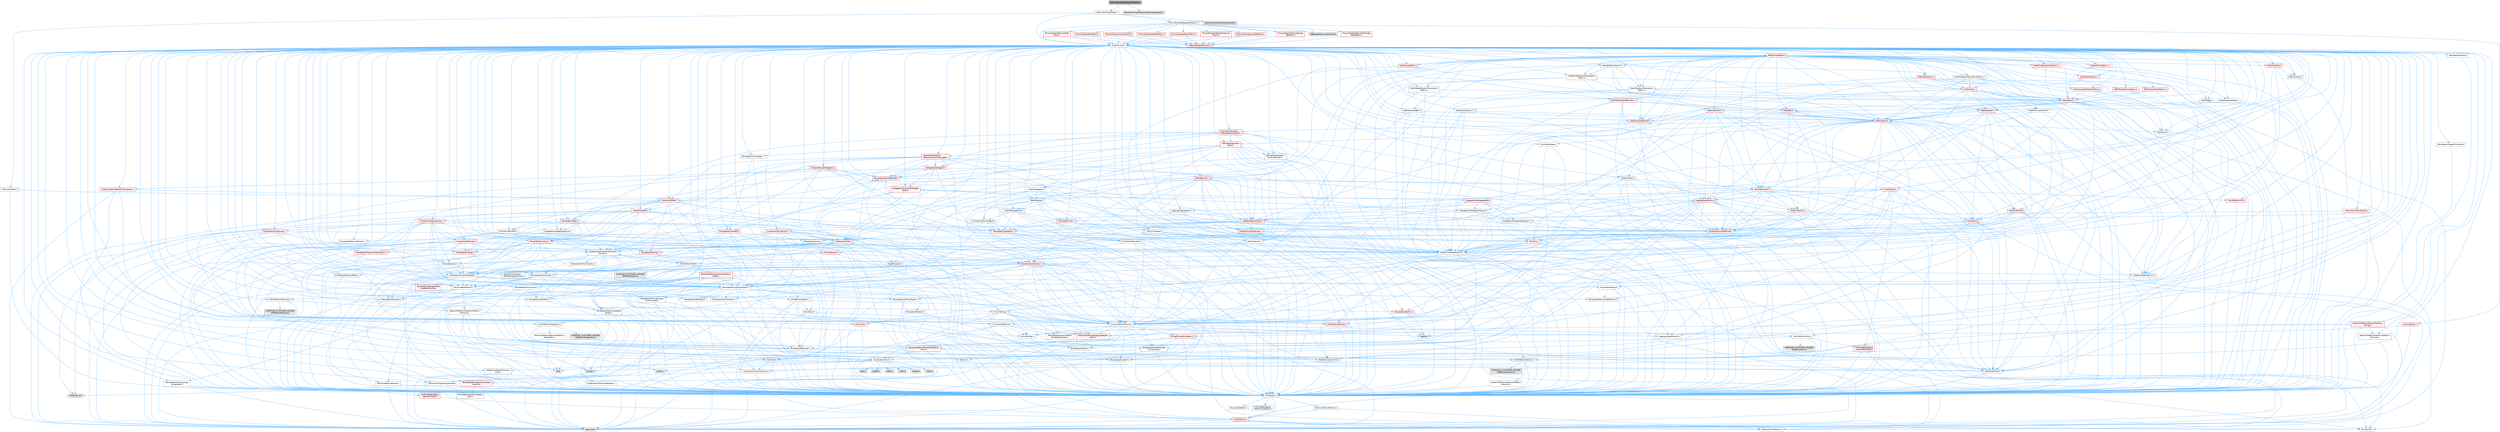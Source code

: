 digraph "GeometryScriptSelectionTypes.h"
{
 // INTERACTIVE_SVG=YES
 // LATEX_PDF_SIZE
  bgcolor="transparent";
  edge [fontname=Helvetica,fontsize=10,labelfontname=Helvetica,labelfontsize=10];
  node [fontname=Helvetica,fontsize=10,shape=box,height=0.2,width=0.4];
  Node1 [id="Node000001",label="GeometryScriptSelectionTypes.h",height=0.2,width=0.4,color="gray40", fillcolor="grey60", style="filled", fontcolor="black",tooltip=" "];
  Node1 -> Node2 [id="edge1_Node000001_Node000002",color="steelblue1",style="solid",tooltip=" "];
  Node2 [id="Node000002",label="GeometryScriptTypes.h",height=0.2,width=0.4,color="grey40", fillcolor="white", style="filled",URL="$dd/d09/GeometryScriptTypes_8h.html",tooltip=" "];
  Node2 -> Node3 [id="edge2_Node000002_Node000003",color="steelblue1",style="solid",tooltip=" "];
  Node3 [id="Node000003",label="CoreMinimal.h",height=0.2,width=0.4,color="grey40", fillcolor="white", style="filled",URL="$d7/d67/CoreMinimal_8h.html",tooltip=" "];
  Node3 -> Node4 [id="edge3_Node000003_Node000004",color="steelblue1",style="solid",tooltip=" "];
  Node4 [id="Node000004",label="CoreTypes.h",height=0.2,width=0.4,color="grey40", fillcolor="white", style="filled",URL="$dc/dec/CoreTypes_8h.html",tooltip=" "];
  Node4 -> Node5 [id="edge4_Node000004_Node000005",color="steelblue1",style="solid",tooltip=" "];
  Node5 [id="Node000005",label="HAL/Platform.h",height=0.2,width=0.4,color="red", fillcolor="#FFF0F0", style="filled",URL="$d9/dd0/Platform_8h.html",tooltip=" "];
  Node5 -> Node6 [id="edge5_Node000005_Node000006",color="steelblue1",style="solid",tooltip=" "];
  Node6 [id="Node000006",label="Misc/Build.h",height=0.2,width=0.4,color="grey40", fillcolor="white", style="filled",URL="$d3/dbb/Build_8h.html",tooltip=" "];
  Node5 -> Node8 [id="edge6_Node000005_Node000008",color="steelblue1",style="solid",tooltip=" "];
  Node8 [id="Node000008",label="type_traits",height=0.2,width=0.4,color="grey60", fillcolor="#E0E0E0", style="filled",tooltip=" "];
  Node5 -> Node9 [id="edge7_Node000005_Node000009",color="steelblue1",style="solid",tooltip=" "];
  Node9 [id="Node000009",label="PreprocessorHelpers.h",height=0.2,width=0.4,color="grey40", fillcolor="white", style="filled",URL="$db/ddb/PreprocessorHelpers_8h.html",tooltip=" "];
  Node4 -> Node15 [id="edge8_Node000004_Node000015",color="steelblue1",style="solid",tooltip=" "];
  Node15 [id="Node000015",label="ProfilingDebugging\l/UMemoryDefines.h",height=0.2,width=0.4,color="grey40", fillcolor="white", style="filled",URL="$d2/da2/UMemoryDefines_8h.html",tooltip=" "];
  Node4 -> Node16 [id="edge9_Node000004_Node000016",color="steelblue1",style="solid",tooltip=" "];
  Node16 [id="Node000016",label="Misc/CoreMiscDefines.h",height=0.2,width=0.4,color="grey40", fillcolor="white", style="filled",URL="$da/d38/CoreMiscDefines_8h.html",tooltip=" "];
  Node16 -> Node5 [id="edge10_Node000016_Node000005",color="steelblue1",style="solid",tooltip=" "];
  Node16 -> Node9 [id="edge11_Node000016_Node000009",color="steelblue1",style="solid",tooltip=" "];
  Node4 -> Node17 [id="edge12_Node000004_Node000017",color="steelblue1",style="solid",tooltip=" "];
  Node17 [id="Node000017",label="Misc/CoreDefines.h",height=0.2,width=0.4,color="grey40", fillcolor="white", style="filled",URL="$d3/dd2/CoreDefines_8h.html",tooltip=" "];
  Node3 -> Node18 [id="edge13_Node000003_Node000018",color="steelblue1",style="solid",tooltip=" "];
  Node18 [id="Node000018",label="CoreFwd.h",height=0.2,width=0.4,color="grey40", fillcolor="white", style="filled",URL="$d1/d1e/CoreFwd_8h.html",tooltip=" "];
  Node18 -> Node4 [id="edge14_Node000018_Node000004",color="steelblue1",style="solid",tooltip=" "];
  Node18 -> Node19 [id="edge15_Node000018_Node000019",color="steelblue1",style="solid",tooltip=" "];
  Node19 [id="Node000019",label="Containers/ContainersFwd.h",height=0.2,width=0.4,color="grey40", fillcolor="white", style="filled",URL="$d4/d0a/ContainersFwd_8h.html",tooltip=" "];
  Node19 -> Node5 [id="edge16_Node000019_Node000005",color="steelblue1",style="solid",tooltip=" "];
  Node19 -> Node4 [id="edge17_Node000019_Node000004",color="steelblue1",style="solid",tooltip=" "];
  Node19 -> Node20 [id="edge18_Node000019_Node000020",color="steelblue1",style="solid",tooltip=" "];
  Node20 [id="Node000020",label="Traits/IsContiguousContainer.h",height=0.2,width=0.4,color="grey40", fillcolor="white", style="filled",URL="$d5/d3c/IsContiguousContainer_8h.html",tooltip=" "];
  Node20 -> Node4 [id="edge19_Node000020_Node000004",color="steelblue1",style="solid",tooltip=" "];
  Node20 -> Node21 [id="edge20_Node000020_Node000021",color="steelblue1",style="solid",tooltip=" "];
  Node21 [id="Node000021",label="Misc/StaticAssertComplete\lType.h",height=0.2,width=0.4,color="grey40", fillcolor="white", style="filled",URL="$d5/d4e/StaticAssertCompleteType_8h.html",tooltip=" "];
  Node20 -> Node22 [id="edge21_Node000020_Node000022",color="steelblue1",style="solid",tooltip=" "];
  Node22 [id="Node000022",label="initializer_list",height=0.2,width=0.4,color="grey60", fillcolor="#E0E0E0", style="filled",tooltip=" "];
  Node18 -> Node23 [id="edge22_Node000018_Node000023",color="steelblue1",style="solid",tooltip=" "];
  Node23 [id="Node000023",label="Math/MathFwd.h",height=0.2,width=0.4,color="grey40", fillcolor="white", style="filled",URL="$d2/d10/MathFwd_8h.html",tooltip=" "];
  Node23 -> Node5 [id="edge23_Node000023_Node000005",color="steelblue1",style="solid",tooltip=" "];
  Node18 -> Node24 [id="edge24_Node000018_Node000024",color="steelblue1",style="solid",tooltip=" "];
  Node24 [id="Node000024",label="UObject/UObjectHierarchy\lFwd.h",height=0.2,width=0.4,color="grey40", fillcolor="white", style="filled",URL="$d3/d13/UObjectHierarchyFwd_8h.html",tooltip=" "];
  Node3 -> Node24 [id="edge25_Node000003_Node000024",color="steelblue1",style="solid",tooltip=" "];
  Node3 -> Node19 [id="edge26_Node000003_Node000019",color="steelblue1",style="solid",tooltip=" "];
  Node3 -> Node25 [id="edge27_Node000003_Node000025",color="steelblue1",style="solid",tooltip=" "];
  Node25 [id="Node000025",label="Misc/VarArgs.h",height=0.2,width=0.4,color="grey40", fillcolor="white", style="filled",URL="$d5/d6f/VarArgs_8h.html",tooltip=" "];
  Node25 -> Node4 [id="edge28_Node000025_Node000004",color="steelblue1",style="solid",tooltip=" "];
  Node3 -> Node26 [id="edge29_Node000003_Node000026",color="steelblue1",style="solid",tooltip=" "];
  Node26 [id="Node000026",label="Logging/LogVerbosity.h",height=0.2,width=0.4,color="grey40", fillcolor="white", style="filled",URL="$d2/d8f/LogVerbosity_8h.html",tooltip=" "];
  Node26 -> Node4 [id="edge30_Node000026_Node000004",color="steelblue1",style="solid",tooltip=" "];
  Node3 -> Node27 [id="edge31_Node000003_Node000027",color="steelblue1",style="solid",tooltip=" "];
  Node27 [id="Node000027",label="Misc/OutputDevice.h",height=0.2,width=0.4,color="grey40", fillcolor="white", style="filled",URL="$d7/d32/OutputDevice_8h.html",tooltip=" "];
  Node27 -> Node18 [id="edge32_Node000027_Node000018",color="steelblue1",style="solid",tooltip=" "];
  Node27 -> Node4 [id="edge33_Node000027_Node000004",color="steelblue1",style="solid",tooltip=" "];
  Node27 -> Node26 [id="edge34_Node000027_Node000026",color="steelblue1",style="solid",tooltip=" "];
  Node27 -> Node25 [id="edge35_Node000027_Node000025",color="steelblue1",style="solid",tooltip=" "];
  Node27 -> Node28 [id="edge36_Node000027_Node000028",color="steelblue1",style="solid",tooltip=" "];
  Node28 [id="Node000028",label="Templates/IsArrayOrRefOf\lTypeByPredicate.h",height=0.2,width=0.4,color="grey40", fillcolor="white", style="filled",URL="$d6/da1/IsArrayOrRefOfTypeByPredicate_8h.html",tooltip=" "];
  Node28 -> Node4 [id="edge37_Node000028_Node000004",color="steelblue1",style="solid",tooltip=" "];
  Node27 -> Node29 [id="edge38_Node000027_Node000029",color="steelblue1",style="solid",tooltip=" "];
  Node29 [id="Node000029",label="Templates/IsValidVariadic\lFunctionArg.h",height=0.2,width=0.4,color="grey40", fillcolor="white", style="filled",URL="$d0/dc8/IsValidVariadicFunctionArg_8h.html",tooltip=" "];
  Node29 -> Node4 [id="edge39_Node000029_Node000004",color="steelblue1",style="solid",tooltip=" "];
  Node29 -> Node30 [id="edge40_Node000029_Node000030",color="steelblue1",style="solid",tooltip=" "];
  Node30 [id="Node000030",label="IsEnum.h",height=0.2,width=0.4,color="grey40", fillcolor="white", style="filled",URL="$d4/de5/IsEnum_8h.html",tooltip=" "];
  Node29 -> Node8 [id="edge41_Node000029_Node000008",color="steelblue1",style="solid",tooltip=" "];
  Node27 -> Node31 [id="edge42_Node000027_Node000031",color="steelblue1",style="solid",tooltip=" "];
  Node31 [id="Node000031",label="Traits/IsCharEncodingCompatible\lWith.h",height=0.2,width=0.4,color="red", fillcolor="#FFF0F0", style="filled",URL="$df/dd1/IsCharEncodingCompatibleWith_8h.html",tooltip=" "];
  Node31 -> Node8 [id="edge43_Node000031_Node000008",color="steelblue1",style="solid",tooltip=" "];
  Node3 -> Node33 [id="edge44_Node000003_Node000033",color="steelblue1",style="solid",tooltip=" "];
  Node33 [id="Node000033",label="HAL/PlatformCrt.h",height=0.2,width=0.4,color="grey40", fillcolor="white", style="filled",URL="$d8/d75/PlatformCrt_8h.html",tooltip=" "];
  Node33 -> Node34 [id="edge45_Node000033_Node000034",color="steelblue1",style="solid",tooltip=" "];
  Node34 [id="Node000034",label="new",height=0.2,width=0.4,color="grey60", fillcolor="#E0E0E0", style="filled",tooltip=" "];
  Node33 -> Node35 [id="edge46_Node000033_Node000035",color="steelblue1",style="solid",tooltip=" "];
  Node35 [id="Node000035",label="wchar.h",height=0.2,width=0.4,color="grey60", fillcolor="#E0E0E0", style="filled",tooltip=" "];
  Node33 -> Node36 [id="edge47_Node000033_Node000036",color="steelblue1",style="solid",tooltip=" "];
  Node36 [id="Node000036",label="stddef.h",height=0.2,width=0.4,color="grey60", fillcolor="#E0E0E0", style="filled",tooltip=" "];
  Node33 -> Node37 [id="edge48_Node000033_Node000037",color="steelblue1",style="solid",tooltip=" "];
  Node37 [id="Node000037",label="stdlib.h",height=0.2,width=0.4,color="grey60", fillcolor="#E0E0E0", style="filled",tooltip=" "];
  Node33 -> Node38 [id="edge49_Node000033_Node000038",color="steelblue1",style="solid",tooltip=" "];
  Node38 [id="Node000038",label="stdio.h",height=0.2,width=0.4,color="grey60", fillcolor="#E0E0E0", style="filled",tooltip=" "];
  Node33 -> Node39 [id="edge50_Node000033_Node000039",color="steelblue1",style="solid",tooltip=" "];
  Node39 [id="Node000039",label="stdarg.h",height=0.2,width=0.4,color="grey60", fillcolor="#E0E0E0", style="filled",tooltip=" "];
  Node33 -> Node40 [id="edge51_Node000033_Node000040",color="steelblue1",style="solid",tooltip=" "];
  Node40 [id="Node000040",label="math.h",height=0.2,width=0.4,color="grey60", fillcolor="#E0E0E0", style="filled",tooltip=" "];
  Node33 -> Node41 [id="edge52_Node000033_Node000041",color="steelblue1",style="solid",tooltip=" "];
  Node41 [id="Node000041",label="float.h",height=0.2,width=0.4,color="grey60", fillcolor="#E0E0E0", style="filled",tooltip=" "];
  Node33 -> Node42 [id="edge53_Node000033_Node000042",color="steelblue1",style="solid",tooltip=" "];
  Node42 [id="Node000042",label="string.h",height=0.2,width=0.4,color="grey60", fillcolor="#E0E0E0", style="filled",tooltip=" "];
  Node3 -> Node43 [id="edge54_Node000003_Node000043",color="steelblue1",style="solid",tooltip=" "];
  Node43 [id="Node000043",label="HAL/PlatformMisc.h",height=0.2,width=0.4,color="grey40", fillcolor="white", style="filled",URL="$d0/df5/PlatformMisc_8h.html",tooltip=" "];
  Node43 -> Node4 [id="edge55_Node000043_Node000004",color="steelblue1",style="solid",tooltip=" "];
  Node43 -> Node44 [id="edge56_Node000043_Node000044",color="steelblue1",style="solid",tooltip=" "];
  Node44 [id="Node000044",label="GenericPlatform/GenericPlatform\lMisc.h",height=0.2,width=0.4,color="red", fillcolor="#FFF0F0", style="filled",URL="$db/d9a/GenericPlatformMisc_8h.html",tooltip=" "];
  Node44 -> Node18 [id="edge57_Node000044_Node000018",color="steelblue1",style="solid",tooltip=" "];
  Node44 -> Node4 [id="edge58_Node000044_Node000004",color="steelblue1",style="solid",tooltip=" "];
  Node44 -> Node33 [id="edge59_Node000044_Node000033",color="steelblue1",style="solid",tooltip=" "];
  Node44 -> Node48 [id="edge60_Node000044_Node000048",color="steelblue1",style="solid",tooltip=" "];
  Node48 [id="Node000048",label="Math/NumericLimits.h",height=0.2,width=0.4,color="grey40", fillcolor="white", style="filled",URL="$df/d1b/NumericLimits_8h.html",tooltip=" "];
  Node48 -> Node4 [id="edge61_Node000048_Node000004",color="steelblue1",style="solid",tooltip=" "];
  Node43 -> Node53 [id="edge62_Node000043_Node000053",color="steelblue1",style="solid",tooltip=" "];
  Node53 [id="Node000053",label="COMPILED_PLATFORM_HEADER\l(PlatformMisc.h)",height=0.2,width=0.4,color="grey60", fillcolor="#E0E0E0", style="filled",tooltip=" "];
  Node43 -> Node54 [id="edge63_Node000043_Node000054",color="steelblue1",style="solid",tooltip=" "];
  Node54 [id="Node000054",label="ProfilingDebugging\l/CpuProfilerTrace.h",height=0.2,width=0.4,color="red", fillcolor="#FFF0F0", style="filled",URL="$da/dcb/CpuProfilerTrace_8h.html",tooltip=" "];
  Node54 -> Node4 [id="edge64_Node000054_Node000004",color="steelblue1",style="solid",tooltip=" "];
  Node54 -> Node19 [id="edge65_Node000054_Node000019",color="steelblue1",style="solid",tooltip=" "];
  Node54 -> Node55 [id="edge66_Node000054_Node000055",color="steelblue1",style="solid",tooltip=" "];
  Node55 [id="Node000055",label="HAL/PlatformAtomics.h",height=0.2,width=0.4,color="grey40", fillcolor="white", style="filled",URL="$d3/d36/PlatformAtomics_8h.html",tooltip=" "];
  Node55 -> Node4 [id="edge67_Node000055_Node000004",color="steelblue1",style="solid",tooltip=" "];
  Node55 -> Node56 [id="edge68_Node000055_Node000056",color="steelblue1",style="solid",tooltip=" "];
  Node56 [id="Node000056",label="GenericPlatform/GenericPlatform\lAtomics.h",height=0.2,width=0.4,color="grey40", fillcolor="white", style="filled",URL="$da/d72/GenericPlatformAtomics_8h.html",tooltip=" "];
  Node56 -> Node4 [id="edge69_Node000056_Node000004",color="steelblue1",style="solid",tooltip=" "];
  Node55 -> Node57 [id="edge70_Node000055_Node000057",color="steelblue1",style="solid",tooltip=" "];
  Node57 [id="Node000057",label="COMPILED_PLATFORM_HEADER\l(PlatformAtomics.h)",height=0.2,width=0.4,color="grey60", fillcolor="#E0E0E0", style="filled",tooltip=" "];
  Node54 -> Node9 [id="edge71_Node000054_Node000009",color="steelblue1",style="solid",tooltip=" "];
  Node54 -> Node6 [id="edge72_Node000054_Node000006",color="steelblue1",style="solid",tooltip=" "];
  Node3 -> Node62 [id="edge73_Node000003_Node000062",color="steelblue1",style="solid",tooltip=" "];
  Node62 [id="Node000062",label="Misc/AssertionMacros.h",height=0.2,width=0.4,color="grey40", fillcolor="white", style="filled",URL="$d0/dfa/AssertionMacros_8h.html",tooltip=" "];
  Node62 -> Node4 [id="edge74_Node000062_Node000004",color="steelblue1",style="solid",tooltip=" "];
  Node62 -> Node5 [id="edge75_Node000062_Node000005",color="steelblue1",style="solid",tooltip=" "];
  Node62 -> Node43 [id="edge76_Node000062_Node000043",color="steelblue1",style="solid",tooltip=" "];
  Node62 -> Node9 [id="edge77_Node000062_Node000009",color="steelblue1",style="solid",tooltip=" "];
  Node62 -> Node63 [id="edge78_Node000062_Node000063",color="steelblue1",style="solid",tooltip=" "];
  Node63 [id="Node000063",label="Templates/EnableIf.h",height=0.2,width=0.4,color="grey40", fillcolor="white", style="filled",URL="$d7/d60/EnableIf_8h.html",tooltip=" "];
  Node63 -> Node4 [id="edge79_Node000063_Node000004",color="steelblue1",style="solid",tooltip=" "];
  Node62 -> Node28 [id="edge80_Node000062_Node000028",color="steelblue1",style="solid",tooltip=" "];
  Node62 -> Node29 [id="edge81_Node000062_Node000029",color="steelblue1",style="solid",tooltip=" "];
  Node62 -> Node31 [id="edge82_Node000062_Node000031",color="steelblue1",style="solid",tooltip=" "];
  Node62 -> Node25 [id="edge83_Node000062_Node000025",color="steelblue1",style="solid",tooltip=" "];
  Node62 -> Node64 [id="edge84_Node000062_Node000064",color="steelblue1",style="solid",tooltip=" "];
  Node64 [id="Node000064",label="String/FormatStringSan.h",height=0.2,width=0.4,color="red", fillcolor="#FFF0F0", style="filled",URL="$d3/d8b/FormatStringSan_8h.html",tooltip=" "];
  Node64 -> Node8 [id="edge85_Node000064_Node000008",color="steelblue1",style="solid",tooltip=" "];
  Node64 -> Node4 [id="edge86_Node000064_Node000004",color="steelblue1",style="solid",tooltip=" "];
  Node64 -> Node65 [id="edge87_Node000064_Node000065",color="steelblue1",style="solid",tooltip=" "];
  Node65 [id="Node000065",label="Templates/Requires.h",height=0.2,width=0.4,color="grey40", fillcolor="white", style="filled",URL="$dc/d96/Requires_8h.html",tooltip=" "];
  Node65 -> Node63 [id="edge88_Node000065_Node000063",color="steelblue1",style="solid",tooltip=" "];
  Node65 -> Node8 [id="edge89_Node000065_Node000008",color="steelblue1",style="solid",tooltip=" "];
  Node64 -> Node66 [id="edge90_Node000064_Node000066",color="steelblue1",style="solid",tooltip=" "];
  Node66 [id="Node000066",label="Templates/Identity.h",height=0.2,width=0.4,color="grey40", fillcolor="white", style="filled",URL="$d0/dd5/Identity_8h.html",tooltip=" "];
  Node64 -> Node29 [id="edge91_Node000064_Node000029",color="steelblue1",style="solid",tooltip=" "];
  Node64 -> Node19 [id="edge92_Node000064_Node000019",color="steelblue1",style="solid",tooltip=" "];
  Node62 -> Node70 [id="edge93_Node000062_Node000070",color="steelblue1",style="solid",tooltip=" "];
  Node70 [id="Node000070",label="atomic",height=0.2,width=0.4,color="grey60", fillcolor="#E0E0E0", style="filled",tooltip=" "];
  Node3 -> Node71 [id="edge94_Node000003_Node000071",color="steelblue1",style="solid",tooltip=" "];
  Node71 [id="Node000071",label="Templates/IsPointer.h",height=0.2,width=0.4,color="grey40", fillcolor="white", style="filled",URL="$d7/d05/IsPointer_8h.html",tooltip=" "];
  Node71 -> Node4 [id="edge95_Node000071_Node000004",color="steelblue1",style="solid",tooltip=" "];
  Node3 -> Node72 [id="edge96_Node000003_Node000072",color="steelblue1",style="solid",tooltip=" "];
  Node72 [id="Node000072",label="HAL/PlatformMemory.h",height=0.2,width=0.4,color="grey40", fillcolor="white", style="filled",URL="$de/d68/PlatformMemory_8h.html",tooltip=" "];
  Node72 -> Node4 [id="edge97_Node000072_Node000004",color="steelblue1",style="solid",tooltip=" "];
  Node72 -> Node73 [id="edge98_Node000072_Node000073",color="steelblue1",style="solid",tooltip=" "];
  Node73 [id="Node000073",label="GenericPlatform/GenericPlatform\lMemory.h",height=0.2,width=0.4,color="grey40", fillcolor="white", style="filled",URL="$dd/d22/GenericPlatformMemory_8h.html",tooltip=" "];
  Node73 -> Node18 [id="edge99_Node000073_Node000018",color="steelblue1",style="solid",tooltip=" "];
  Node73 -> Node4 [id="edge100_Node000073_Node000004",color="steelblue1",style="solid",tooltip=" "];
  Node73 -> Node74 [id="edge101_Node000073_Node000074",color="steelblue1",style="solid",tooltip=" "];
  Node74 [id="Node000074",label="HAL/PlatformString.h",height=0.2,width=0.4,color="red", fillcolor="#FFF0F0", style="filled",URL="$db/db5/PlatformString_8h.html",tooltip=" "];
  Node74 -> Node4 [id="edge102_Node000074_Node000004",color="steelblue1",style="solid",tooltip=" "];
  Node73 -> Node42 [id="edge103_Node000073_Node000042",color="steelblue1",style="solid",tooltip=" "];
  Node73 -> Node35 [id="edge104_Node000073_Node000035",color="steelblue1",style="solid",tooltip=" "];
  Node72 -> Node76 [id="edge105_Node000072_Node000076",color="steelblue1",style="solid",tooltip=" "];
  Node76 [id="Node000076",label="COMPILED_PLATFORM_HEADER\l(PlatformMemory.h)",height=0.2,width=0.4,color="grey60", fillcolor="#E0E0E0", style="filled",tooltip=" "];
  Node3 -> Node55 [id="edge106_Node000003_Node000055",color="steelblue1",style="solid",tooltip=" "];
  Node3 -> Node77 [id="edge107_Node000003_Node000077",color="steelblue1",style="solid",tooltip=" "];
  Node77 [id="Node000077",label="Misc/Exec.h",height=0.2,width=0.4,color="grey40", fillcolor="white", style="filled",URL="$de/ddb/Exec_8h.html",tooltip=" "];
  Node77 -> Node4 [id="edge108_Node000077_Node000004",color="steelblue1",style="solid",tooltip=" "];
  Node77 -> Node62 [id="edge109_Node000077_Node000062",color="steelblue1",style="solid",tooltip=" "];
  Node3 -> Node78 [id="edge110_Node000003_Node000078",color="steelblue1",style="solid",tooltip=" "];
  Node78 [id="Node000078",label="HAL/MemoryBase.h",height=0.2,width=0.4,color="grey40", fillcolor="white", style="filled",URL="$d6/d9f/MemoryBase_8h.html",tooltip=" "];
  Node78 -> Node4 [id="edge111_Node000078_Node000004",color="steelblue1",style="solid",tooltip=" "];
  Node78 -> Node55 [id="edge112_Node000078_Node000055",color="steelblue1",style="solid",tooltip=" "];
  Node78 -> Node33 [id="edge113_Node000078_Node000033",color="steelblue1",style="solid",tooltip=" "];
  Node78 -> Node77 [id="edge114_Node000078_Node000077",color="steelblue1",style="solid",tooltip=" "];
  Node78 -> Node27 [id="edge115_Node000078_Node000027",color="steelblue1",style="solid",tooltip=" "];
  Node78 -> Node79 [id="edge116_Node000078_Node000079",color="steelblue1",style="solid",tooltip=" "];
  Node79 [id="Node000079",label="Templates/Atomic.h",height=0.2,width=0.4,color="red", fillcolor="#FFF0F0", style="filled",URL="$d3/d91/Atomic_8h.html",tooltip=" "];
  Node79 -> Node70 [id="edge117_Node000079_Node000070",color="steelblue1",style="solid",tooltip=" "];
  Node3 -> Node88 [id="edge118_Node000003_Node000088",color="steelblue1",style="solid",tooltip=" "];
  Node88 [id="Node000088",label="HAL/UnrealMemory.h",height=0.2,width=0.4,color="grey40", fillcolor="white", style="filled",URL="$d9/d96/UnrealMemory_8h.html",tooltip=" "];
  Node88 -> Node4 [id="edge119_Node000088_Node000004",color="steelblue1",style="solid",tooltip=" "];
  Node88 -> Node73 [id="edge120_Node000088_Node000073",color="steelblue1",style="solid",tooltip=" "];
  Node88 -> Node78 [id="edge121_Node000088_Node000078",color="steelblue1",style="solid",tooltip=" "];
  Node88 -> Node72 [id="edge122_Node000088_Node000072",color="steelblue1",style="solid",tooltip=" "];
  Node88 -> Node89 [id="edge123_Node000088_Node000089",color="steelblue1",style="solid",tooltip=" "];
  Node89 [id="Node000089",label="ProfilingDebugging\l/MemoryTrace.h",height=0.2,width=0.4,color="red", fillcolor="#FFF0F0", style="filled",URL="$da/dd7/MemoryTrace_8h.html",tooltip=" "];
  Node89 -> Node5 [id="edge124_Node000089_Node000005",color="steelblue1",style="solid",tooltip=" "];
  Node88 -> Node71 [id="edge125_Node000088_Node000071",color="steelblue1",style="solid",tooltip=" "];
  Node3 -> Node90 [id="edge126_Node000003_Node000090",color="steelblue1",style="solid",tooltip=" "];
  Node90 [id="Node000090",label="Templates/IsArithmetic.h",height=0.2,width=0.4,color="grey40", fillcolor="white", style="filled",URL="$d2/d5d/IsArithmetic_8h.html",tooltip=" "];
  Node90 -> Node4 [id="edge127_Node000090_Node000004",color="steelblue1",style="solid",tooltip=" "];
  Node3 -> Node84 [id="edge128_Node000003_Node000084",color="steelblue1",style="solid",tooltip=" "];
  Node84 [id="Node000084",label="Templates/AndOrNot.h",height=0.2,width=0.4,color="grey40", fillcolor="white", style="filled",URL="$db/d0a/AndOrNot_8h.html",tooltip=" "];
  Node84 -> Node4 [id="edge129_Node000084_Node000004",color="steelblue1",style="solid",tooltip=" "];
  Node3 -> Node91 [id="edge130_Node000003_Node000091",color="steelblue1",style="solid",tooltip=" "];
  Node91 [id="Node000091",label="Templates/IsPODType.h",height=0.2,width=0.4,color="grey40", fillcolor="white", style="filled",URL="$d7/db1/IsPODType_8h.html",tooltip=" "];
  Node91 -> Node4 [id="edge131_Node000091_Node000004",color="steelblue1",style="solid",tooltip=" "];
  Node3 -> Node92 [id="edge132_Node000003_Node000092",color="steelblue1",style="solid",tooltip=" "];
  Node92 [id="Node000092",label="Templates/IsUECoreType.h",height=0.2,width=0.4,color="grey40", fillcolor="white", style="filled",URL="$d1/db8/IsUECoreType_8h.html",tooltip=" "];
  Node92 -> Node4 [id="edge133_Node000092_Node000004",color="steelblue1",style="solid",tooltip=" "];
  Node92 -> Node8 [id="edge134_Node000092_Node000008",color="steelblue1",style="solid",tooltip=" "];
  Node3 -> Node85 [id="edge135_Node000003_Node000085",color="steelblue1",style="solid",tooltip=" "];
  Node85 [id="Node000085",label="Templates/IsTriviallyCopy\lConstructible.h",height=0.2,width=0.4,color="grey40", fillcolor="white", style="filled",URL="$d3/d78/IsTriviallyCopyConstructible_8h.html",tooltip=" "];
  Node85 -> Node4 [id="edge136_Node000085_Node000004",color="steelblue1",style="solid",tooltip=" "];
  Node85 -> Node8 [id="edge137_Node000085_Node000008",color="steelblue1",style="solid",tooltip=" "];
  Node3 -> Node93 [id="edge138_Node000003_Node000093",color="steelblue1",style="solid",tooltip=" "];
  Node93 [id="Node000093",label="Templates/UnrealTypeTraits.h",height=0.2,width=0.4,color="grey40", fillcolor="white", style="filled",URL="$d2/d2d/UnrealTypeTraits_8h.html",tooltip=" "];
  Node93 -> Node4 [id="edge139_Node000093_Node000004",color="steelblue1",style="solid",tooltip=" "];
  Node93 -> Node71 [id="edge140_Node000093_Node000071",color="steelblue1",style="solid",tooltip=" "];
  Node93 -> Node62 [id="edge141_Node000093_Node000062",color="steelblue1",style="solid",tooltip=" "];
  Node93 -> Node84 [id="edge142_Node000093_Node000084",color="steelblue1",style="solid",tooltip=" "];
  Node93 -> Node63 [id="edge143_Node000093_Node000063",color="steelblue1",style="solid",tooltip=" "];
  Node93 -> Node90 [id="edge144_Node000093_Node000090",color="steelblue1",style="solid",tooltip=" "];
  Node93 -> Node30 [id="edge145_Node000093_Node000030",color="steelblue1",style="solid",tooltip=" "];
  Node93 -> Node94 [id="edge146_Node000093_Node000094",color="steelblue1",style="solid",tooltip=" "];
  Node94 [id="Node000094",label="Templates/Models.h",height=0.2,width=0.4,color="grey40", fillcolor="white", style="filled",URL="$d3/d0c/Models_8h.html",tooltip=" "];
  Node94 -> Node66 [id="edge147_Node000094_Node000066",color="steelblue1",style="solid",tooltip=" "];
  Node93 -> Node91 [id="edge148_Node000093_Node000091",color="steelblue1",style="solid",tooltip=" "];
  Node93 -> Node92 [id="edge149_Node000093_Node000092",color="steelblue1",style="solid",tooltip=" "];
  Node93 -> Node85 [id="edge150_Node000093_Node000085",color="steelblue1",style="solid",tooltip=" "];
  Node3 -> Node63 [id="edge151_Node000003_Node000063",color="steelblue1",style="solid",tooltip=" "];
  Node3 -> Node95 [id="edge152_Node000003_Node000095",color="steelblue1",style="solid",tooltip=" "];
  Node95 [id="Node000095",label="Templates/RemoveReference.h",height=0.2,width=0.4,color="grey40", fillcolor="white", style="filled",URL="$da/dbe/RemoveReference_8h.html",tooltip=" "];
  Node95 -> Node4 [id="edge153_Node000095_Node000004",color="steelblue1",style="solid",tooltip=" "];
  Node3 -> Node96 [id="edge154_Node000003_Node000096",color="steelblue1",style="solid",tooltip=" "];
  Node96 [id="Node000096",label="Templates/IntegralConstant.h",height=0.2,width=0.4,color="grey40", fillcolor="white", style="filled",URL="$db/d1b/IntegralConstant_8h.html",tooltip=" "];
  Node96 -> Node4 [id="edge155_Node000096_Node000004",color="steelblue1",style="solid",tooltip=" "];
  Node3 -> Node97 [id="edge156_Node000003_Node000097",color="steelblue1",style="solid",tooltip=" "];
  Node97 [id="Node000097",label="Templates/IsClass.h",height=0.2,width=0.4,color="grey40", fillcolor="white", style="filled",URL="$db/dcb/IsClass_8h.html",tooltip=" "];
  Node97 -> Node4 [id="edge157_Node000097_Node000004",color="steelblue1",style="solid",tooltip=" "];
  Node3 -> Node98 [id="edge158_Node000003_Node000098",color="steelblue1",style="solid",tooltip=" "];
  Node98 [id="Node000098",label="Templates/TypeCompatible\lBytes.h",height=0.2,width=0.4,color="grey40", fillcolor="white", style="filled",URL="$df/d0a/TypeCompatibleBytes_8h.html",tooltip=" "];
  Node98 -> Node4 [id="edge159_Node000098_Node000004",color="steelblue1",style="solid",tooltip=" "];
  Node98 -> Node42 [id="edge160_Node000098_Node000042",color="steelblue1",style="solid",tooltip=" "];
  Node98 -> Node34 [id="edge161_Node000098_Node000034",color="steelblue1",style="solid",tooltip=" "];
  Node98 -> Node8 [id="edge162_Node000098_Node000008",color="steelblue1",style="solid",tooltip=" "];
  Node3 -> Node20 [id="edge163_Node000003_Node000020",color="steelblue1",style="solid",tooltip=" "];
  Node3 -> Node99 [id="edge164_Node000003_Node000099",color="steelblue1",style="solid",tooltip=" "];
  Node99 [id="Node000099",label="Templates/UnrealTemplate.h",height=0.2,width=0.4,color="grey40", fillcolor="white", style="filled",URL="$d4/d24/UnrealTemplate_8h.html",tooltip=" "];
  Node99 -> Node4 [id="edge165_Node000099_Node000004",color="steelblue1",style="solid",tooltip=" "];
  Node99 -> Node71 [id="edge166_Node000099_Node000071",color="steelblue1",style="solid",tooltip=" "];
  Node99 -> Node88 [id="edge167_Node000099_Node000088",color="steelblue1",style="solid",tooltip=" "];
  Node99 -> Node100 [id="edge168_Node000099_Node000100",color="steelblue1",style="solid",tooltip=" "];
  Node100 [id="Node000100",label="Templates/CopyQualifiers\lAndRefsFromTo.h",height=0.2,width=0.4,color="red", fillcolor="#FFF0F0", style="filled",URL="$d3/db3/CopyQualifiersAndRefsFromTo_8h.html",tooltip=" "];
  Node99 -> Node93 [id="edge169_Node000099_Node000093",color="steelblue1",style="solid",tooltip=" "];
  Node99 -> Node95 [id="edge170_Node000099_Node000095",color="steelblue1",style="solid",tooltip=" "];
  Node99 -> Node65 [id="edge171_Node000099_Node000065",color="steelblue1",style="solid",tooltip=" "];
  Node99 -> Node98 [id="edge172_Node000099_Node000098",color="steelblue1",style="solid",tooltip=" "];
  Node99 -> Node66 [id="edge173_Node000099_Node000066",color="steelblue1",style="solid",tooltip=" "];
  Node99 -> Node20 [id="edge174_Node000099_Node000020",color="steelblue1",style="solid",tooltip=" "];
  Node99 -> Node102 [id="edge175_Node000099_Node000102",color="steelblue1",style="solid",tooltip=" "];
  Node102 [id="Node000102",label="Traits/UseBitwiseSwap.h",height=0.2,width=0.4,color="grey40", fillcolor="white", style="filled",URL="$db/df3/UseBitwiseSwap_8h.html",tooltip=" "];
  Node102 -> Node4 [id="edge176_Node000102_Node000004",color="steelblue1",style="solid",tooltip=" "];
  Node102 -> Node8 [id="edge177_Node000102_Node000008",color="steelblue1",style="solid",tooltip=" "];
  Node99 -> Node8 [id="edge178_Node000099_Node000008",color="steelblue1",style="solid",tooltip=" "];
  Node3 -> Node48 [id="edge179_Node000003_Node000048",color="steelblue1",style="solid",tooltip=" "];
  Node3 -> Node103 [id="edge180_Node000003_Node000103",color="steelblue1",style="solid",tooltip=" "];
  Node103 [id="Node000103",label="HAL/PlatformMath.h",height=0.2,width=0.4,color="grey40", fillcolor="white", style="filled",URL="$dc/d53/PlatformMath_8h.html",tooltip=" "];
  Node103 -> Node4 [id="edge181_Node000103_Node000004",color="steelblue1",style="solid",tooltip=" "];
  Node103 -> Node104 [id="edge182_Node000103_Node000104",color="steelblue1",style="solid",tooltip=" "];
  Node104 [id="Node000104",label="GenericPlatform/GenericPlatform\lMath.h",height=0.2,width=0.4,color="red", fillcolor="#FFF0F0", style="filled",URL="$d5/d79/GenericPlatformMath_8h.html",tooltip=" "];
  Node104 -> Node4 [id="edge183_Node000104_Node000004",color="steelblue1",style="solid",tooltip=" "];
  Node104 -> Node19 [id="edge184_Node000104_Node000019",color="steelblue1",style="solid",tooltip=" "];
  Node104 -> Node33 [id="edge185_Node000104_Node000033",color="steelblue1",style="solid",tooltip=" "];
  Node104 -> Node84 [id="edge186_Node000104_Node000084",color="steelblue1",style="solid",tooltip=" "];
  Node104 -> Node105 [id="edge187_Node000104_Node000105",color="steelblue1",style="solid",tooltip=" "];
  Node105 [id="Node000105",label="Templates/Decay.h",height=0.2,width=0.4,color="grey40", fillcolor="white", style="filled",URL="$dd/d0f/Decay_8h.html",tooltip=" "];
  Node105 -> Node4 [id="edge188_Node000105_Node000004",color="steelblue1",style="solid",tooltip=" "];
  Node105 -> Node95 [id="edge189_Node000105_Node000095",color="steelblue1",style="solid",tooltip=" "];
  Node105 -> Node8 [id="edge190_Node000105_Node000008",color="steelblue1",style="solid",tooltip=" "];
  Node104 -> Node93 [id="edge191_Node000104_Node000093",color="steelblue1",style="solid",tooltip=" "];
  Node104 -> Node65 [id="edge192_Node000104_Node000065",color="steelblue1",style="solid",tooltip=" "];
  Node104 -> Node98 [id="edge193_Node000104_Node000098",color="steelblue1",style="solid",tooltip=" "];
  Node104 -> Node8 [id="edge194_Node000104_Node000008",color="steelblue1",style="solid",tooltip=" "];
  Node103 -> Node110 [id="edge195_Node000103_Node000110",color="steelblue1",style="solid",tooltip=" "];
  Node110 [id="Node000110",label="COMPILED_PLATFORM_HEADER\l(PlatformMath.h)",height=0.2,width=0.4,color="grey60", fillcolor="#E0E0E0", style="filled",tooltip=" "];
  Node3 -> Node86 [id="edge196_Node000003_Node000086",color="steelblue1",style="solid",tooltip=" "];
  Node86 [id="Node000086",label="Templates/IsTriviallyCopy\lAssignable.h",height=0.2,width=0.4,color="grey40", fillcolor="white", style="filled",URL="$d2/df2/IsTriviallyCopyAssignable_8h.html",tooltip=" "];
  Node86 -> Node4 [id="edge197_Node000086_Node000004",color="steelblue1",style="solid",tooltip=" "];
  Node86 -> Node8 [id="edge198_Node000086_Node000008",color="steelblue1",style="solid",tooltip=" "];
  Node3 -> Node111 [id="edge199_Node000003_Node000111",color="steelblue1",style="solid",tooltip=" "];
  Node111 [id="Node000111",label="Templates/MemoryOps.h",height=0.2,width=0.4,color="grey40", fillcolor="white", style="filled",URL="$db/dea/MemoryOps_8h.html",tooltip=" "];
  Node111 -> Node4 [id="edge200_Node000111_Node000004",color="steelblue1",style="solid",tooltip=" "];
  Node111 -> Node88 [id="edge201_Node000111_Node000088",color="steelblue1",style="solid",tooltip=" "];
  Node111 -> Node86 [id="edge202_Node000111_Node000086",color="steelblue1",style="solid",tooltip=" "];
  Node111 -> Node85 [id="edge203_Node000111_Node000085",color="steelblue1",style="solid",tooltip=" "];
  Node111 -> Node65 [id="edge204_Node000111_Node000065",color="steelblue1",style="solid",tooltip=" "];
  Node111 -> Node93 [id="edge205_Node000111_Node000093",color="steelblue1",style="solid",tooltip=" "];
  Node111 -> Node102 [id="edge206_Node000111_Node000102",color="steelblue1",style="solid",tooltip=" "];
  Node111 -> Node34 [id="edge207_Node000111_Node000034",color="steelblue1",style="solid",tooltip=" "];
  Node111 -> Node8 [id="edge208_Node000111_Node000008",color="steelblue1",style="solid",tooltip=" "];
  Node3 -> Node112 [id="edge209_Node000003_Node000112",color="steelblue1",style="solid",tooltip=" "];
  Node112 [id="Node000112",label="Containers/ContainerAllocation\lPolicies.h",height=0.2,width=0.4,color="grey40", fillcolor="white", style="filled",URL="$d7/dff/ContainerAllocationPolicies_8h.html",tooltip=" "];
  Node112 -> Node4 [id="edge210_Node000112_Node000004",color="steelblue1",style="solid",tooltip=" "];
  Node112 -> Node113 [id="edge211_Node000112_Node000113",color="steelblue1",style="solid",tooltip=" "];
  Node113 [id="Node000113",label="Containers/ContainerHelpers.h",height=0.2,width=0.4,color="grey40", fillcolor="white", style="filled",URL="$d7/d33/ContainerHelpers_8h.html",tooltip=" "];
  Node113 -> Node4 [id="edge212_Node000113_Node000004",color="steelblue1",style="solid",tooltip=" "];
  Node112 -> Node112 [id="edge213_Node000112_Node000112",color="steelblue1",style="solid",tooltip=" "];
  Node112 -> Node103 [id="edge214_Node000112_Node000103",color="steelblue1",style="solid",tooltip=" "];
  Node112 -> Node88 [id="edge215_Node000112_Node000088",color="steelblue1",style="solid",tooltip=" "];
  Node112 -> Node48 [id="edge216_Node000112_Node000048",color="steelblue1",style="solid",tooltip=" "];
  Node112 -> Node62 [id="edge217_Node000112_Node000062",color="steelblue1",style="solid",tooltip=" "];
  Node112 -> Node114 [id="edge218_Node000112_Node000114",color="steelblue1",style="solid",tooltip=" "];
  Node114 [id="Node000114",label="Templates/IsPolymorphic.h",height=0.2,width=0.4,color="grey40", fillcolor="white", style="filled",URL="$dc/d20/IsPolymorphic_8h.html",tooltip=" "];
  Node112 -> Node111 [id="edge219_Node000112_Node000111",color="steelblue1",style="solid",tooltip=" "];
  Node112 -> Node98 [id="edge220_Node000112_Node000098",color="steelblue1",style="solid",tooltip=" "];
  Node112 -> Node8 [id="edge221_Node000112_Node000008",color="steelblue1",style="solid",tooltip=" "];
  Node3 -> Node115 [id="edge222_Node000003_Node000115",color="steelblue1",style="solid",tooltip=" "];
  Node115 [id="Node000115",label="Templates/IsEnumClass.h",height=0.2,width=0.4,color="grey40", fillcolor="white", style="filled",URL="$d7/d15/IsEnumClass_8h.html",tooltip=" "];
  Node115 -> Node4 [id="edge223_Node000115_Node000004",color="steelblue1",style="solid",tooltip=" "];
  Node115 -> Node84 [id="edge224_Node000115_Node000084",color="steelblue1",style="solid",tooltip=" "];
  Node3 -> Node116 [id="edge225_Node000003_Node000116",color="steelblue1",style="solid",tooltip=" "];
  Node116 [id="Node000116",label="HAL/PlatformProperties.h",height=0.2,width=0.4,color="grey40", fillcolor="white", style="filled",URL="$d9/db0/PlatformProperties_8h.html",tooltip=" "];
  Node116 -> Node4 [id="edge226_Node000116_Node000004",color="steelblue1",style="solid",tooltip=" "];
  Node116 -> Node117 [id="edge227_Node000116_Node000117",color="steelblue1",style="solid",tooltip=" "];
  Node117 [id="Node000117",label="GenericPlatform/GenericPlatform\lProperties.h",height=0.2,width=0.4,color="grey40", fillcolor="white", style="filled",URL="$d2/dcd/GenericPlatformProperties_8h.html",tooltip=" "];
  Node117 -> Node4 [id="edge228_Node000117_Node000004",color="steelblue1",style="solid",tooltip=" "];
  Node117 -> Node44 [id="edge229_Node000117_Node000044",color="steelblue1",style="solid",tooltip=" "];
  Node116 -> Node118 [id="edge230_Node000116_Node000118",color="steelblue1",style="solid",tooltip=" "];
  Node118 [id="Node000118",label="COMPILED_PLATFORM_HEADER\l(PlatformProperties.h)",height=0.2,width=0.4,color="grey60", fillcolor="#E0E0E0", style="filled",tooltip=" "];
  Node3 -> Node119 [id="edge231_Node000003_Node000119",color="steelblue1",style="solid",tooltip=" "];
  Node119 [id="Node000119",label="Misc/EngineVersionBase.h",height=0.2,width=0.4,color="grey40", fillcolor="white", style="filled",URL="$d5/d2b/EngineVersionBase_8h.html",tooltip=" "];
  Node119 -> Node4 [id="edge232_Node000119_Node000004",color="steelblue1",style="solid",tooltip=" "];
  Node3 -> Node120 [id="edge233_Node000003_Node000120",color="steelblue1",style="solid",tooltip=" "];
  Node120 [id="Node000120",label="Internationalization\l/TextNamespaceFwd.h",height=0.2,width=0.4,color="grey40", fillcolor="white", style="filled",URL="$d8/d97/TextNamespaceFwd_8h.html",tooltip=" "];
  Node120 -> Node4 [id="edge234_Node000120_Node000004",color="steelblue1",style="solid",tooltip=" "];
  Node3 -> Node121 [id="edge235_Node000003_Node000121",color="steelblue1",style="solid",tooltip=" "];
  Node121 [id="Node000121",label="Serialization/Archive.h",height=0.2,width=0.4,color="red", fillcolor="#FFF0F0", style="filled",URL="$d7/d3b/Archive_8h.html",tooltip=" "];
  Node121 -> Node18 [id="edge236_Node000121_Node000018",color="steelblue1",style="solid",tooltip=" "];
  Node121 -> Node4 [id="edge237_Node000121_Node000004",color="steelblue1",style="solid",tooltip=" "];
  Node121 -> Node116 [id="edge238_Node000121_Node000116",color="steelblue1",style="solid",tooltip=" "];
  Node121 -> Node120 [id="edge239_Node000121_Node000120",color="steelblue1",style="solid",tooltip=" "];
  Node121 -> Node23 [id="edge240_Node000121_Node000023",color="steelblue1",style="solid",tooltip=" "];
  Node121 -> Node62 [id="edge241_Node000121_Node000062",color="steelblue1",style="solid",tooltip=" "];
  Node121 -> Node6 [id="edge242_Node000121_Node000006",color="steelblue1",style="solid",tooltip=" "];
  Node121 -> Node119 [id="edge243_Node000121_Node000119",color="steelblue1",style="solid",tooltip=" "];
  Node121 -> Node25 [id="edge244_Node000121_Node000025",color="steelblue1",style="solid",tooltip=" "];
  Node121 -> Node63 [id="edge245_Node000121_Node000063",color="steelblue1",style="solid",tooltip=" "];
  Node121 -> Node28 [id="edge246_Node000121_Node000028",color="steelblue1",style="solid",tooltip=" "];
  Node121 -> Node115 [id="edge247_Node000121_Node000115",color="steelblue1",style="solid",tooltip=" "];
  Node121 -> Node29 [id="edge248_Node000121_Node000029",color="steelblue1",style="solid",tooltip=" "];
  Node121 -> Node99 [id="edge249_Node000121_Node000099",color="steelblue1",style="solid",tooltip=" "];
  Node121 -> Node31 [id="edge250_Node000121_Node000031",color="steelblue1",style="solid",tooltip=" "];
  Node121 -> Node124 [id="edge251_Node000121_Node000124",color="steelblue1",style="solid",tooltip=" "];
  Node124 [id="Node000124",label="UObject/ObjectVersion.h",height=0.2,width=0.4,color="grey40", fillcolor="white", style="filled",URL="$da/d63/ObjectVersion_8h.html",tooltip=" "];
  Node124 -> Node4 [id="edge252_Node000124_Node000004",color="steelblue1",style="solid",tooltip=" "];
  Node3 -> Node125 [id="edge253_Node000003_Node000125",color="steelblue1",style="solid",tooltip=" "];
  Node125 [id="Node000125",label="Templates/Less.h",height=0.2,width=0.4,color="grey40", fillcolor="white", style="filled",URL="$de/dc8/Less_8h.html",tooltip=" "];
  Node125 -> Node4 [id="edge254_Node000125_Node000004",color="steelblue1",style="solid",tooltip=" "];
  Node125 -> Node99 [id="edge255_Node000125_Node000099",color="steelblue1",style="solid",tooltip=" "];
  Node3 -> Node126 [id="edge256_Node000003_Node000126",color="steelblue1",style="solid",tooltip=" "];
  Node126 [id="Node000126",label="Templates/Sorting.h",height=0.2,width=0.4,color="red", fillcolor="#FFF0F0", style="filled",URL="$d3/d9e/Sorting_8h.html",tooltip=" "];
  Node126 -> Node4 [id="edge257_Node000126_Node000004",color="steelblue1",style="solid",tooltip=" "];
  Node126 -> Node103 [id="edge258_Node000126_Node000103",color="steelblue1",style="solid",tooltip=" "];
  Node126 -> Node125 [id="edge259_Node000126_Node000125",color="steelblue1",style="solid",tooltip=" "];
  Node3 -> Node137 [id="edge260_Node000003_Node000137",color="steelblue1",style="solid",tooltip=" "];
  Node137 [id="Node000137",label="Misc/Char.h",height=0.2,width=0.4,color="red", fillcolor="#FFF0F0", style="filled",URL="$d0/d58/Char_8h.html",tooltip=" "];
  Node137 -> Node4 [id="edge261_Node000137_Node000004",color="steelblue1",style="solid",tooltip=" "];
  Node137 -> Node8 [id="edge262_Node000137_Node000008",color="steelblue1",style="solid",tooltip=" "];
  Node3 -> Node140 [id="edge263_Node000003_Node000140",color="steelblue1",style="solid",tooltip=" "];
  Node140 [id="Node000140",label="GenericPlatform/GenericPlatform\lStricmp.h",height=0.2,width=0.4,color="grey40", fillcolor="white", style="filled",URL="$d2/d86/GenericPlatformStricmp_8h.html",tooltip=" "];
  Node140 -> Node4 [id="edge264_Node000140_Node000004",color="steelblue1",style="solid",tooltip=" "];
  Node3 -> Node141 [id="edge265_Node000003_Node000141",color="steelblue1",style="solid",tooltip=" "];
  Node141 [id="Node000141",label="GenericPlatform/GenericPlatform\lString.h",height=0.2,width=0.4,color="red", fillcolor="#FFF0F0", style="filled",URL="$dd/d20/GenericPlatformString_8h.html",tooltip=" "];
  Node141 -> Node4 [id="edge266_Node000141_Node000004",color="steelblue1",style="solid",tooltip=" "];
  Node141 -> Node140 [id="edge267_Node000141_Node000140",color="steelblue1",style="solid",tooltip=" "];
  Node141 -> Node63 [id="edge268_Node000141_Node000063",color="steelblue1",style="solid",tooltip=" "];
  Node141 -> Node31 [id="edge269_Node000141_Node000031",color="steelblue1",style="solid",tooltip=" "];
  Node141 -> Node8 [id="edge270_Node000141_Node000008",color="steelblue1",style="solid",tooltip=" "];
  Node3 -> Node74 [id="edge271_Node000003_Node000074",color="steelblue1",style="solid",tooltip=" "];
  Node3 -> Node144 [id="edge272_Node000003_Node000144",color="steelblue1",style="solid",tooltip=" "];
  Node144 [id="Node000144",label="Misc/CString.h",height=0.2,width=0.4,color="grey40", fillcolor="white", style="filled",URL="$d2/d49/CString_8h.html",tooltip=" "];
  Node144 -> Node4 [id="edge273_Node000144_Node000004",color="steelblue1",style="solid",tooltip=" "];
  Node144 -> Node33 [id="edge274_Node000144_Node000033",color="steelblue1",style="solid",tooltip=" "];
  Node144 -> Node74 [id="edge275_Node000144_Node000074",color="steelblue1",style="solid",tooltip=" "];
  Node144 -> Node62 [id="edge276_Node000144_Node000062",color="steelblue1",style="solid",tooltip=" "];
  Node144 -> Node137 [id="edge277_Node000144_Node000137",color="steelblue1",style="solid",tooltip=" "];
  Node144 -> Node25 [id="edge278_Node000144_Node000025",color="steelblue1",style="solid",tooltip=" "];
  Node144 -> Node28 [id="edge279_Node000144_Node000028",color="steelblue1",style="solid",tooltip=" "];
  Node144 -> Node29 [id="edge280_Node000144_Node000029",color="steelblue1",style="solid",tooltip=" "];
  Node144 -> Node31 [id="edge281_Node000144_Node000031",color="steelblue1",style="solid",tooltip=" "];
  Node3 -> Node145 [id="edge282_Node000003_Node000145",color="steelblue1",style="solid",tooltip=" "];
  Node145 [id="Node000145",label="Misc/Crc.h",height=0.2,width=0.4,color="red", fillcolor="#FFF0F0", style="filled",URL="$d4/dd2/Crc_8h.html",tooltip=" "];
  Node145 -> Node4 [id="edge283_Node000145_Node000004",color="steelblue1",style="solid",tooltip=" "];
  Node145 -> Node74 [id="edge284_Node000145_Node000074",color="steelblue1",style="solid",tooltip=" "];
  Node145 -> Node62 [id="edge285_Node000145_Node000062",color="steelblue1",style="solid",tooltip=" "];
  Node145 -> Node144 [id="edge286_Node000145_Node000144",color="steelblue1",style="solid",tooltip=" "];
  Node145 -> Node137 [id="edge287_Node000145_Node000137",color="steelblue1",style="solid",tooltip=" "];
  Node145 -> Node93 [id="edge288_Node000145_Node000093",color="steelblue1",style="solid",tooltip=" "];
  Node3 -> Node136 [id="edge289_Node000003_Node000136",color="steelblue1",style="solid",tooltip=" "];
  Node136 [id="Node000136",label="Math/UnrealMathUtility.h",height=0.2,width=0.4,color="grey40", fillcolor="white", style="filled",URL="$db/db8/UnrealMathUtility_8h.html",tooltip=" "];
  Node136 -> Node4 [id="edge290_Node000136_Node000004",color="steelblue1",style="solid",tooltip=" "];
  Node136 -> Node62 [id="edge291_Node000136_Node000062",color="steelblue1",style="solid",tooltip=" "];
  Node136 -> Node103 [id="edge292_Node000136_Node000103",color="steelblue1",style="solid",tooltip=" "];
  Node136 -> Node23 [id="edge293_Node000136_Node000023",color="steelblue1",style="solid",tooltip=" "];
  Node136 -> Node66 [id="edge294_Node000136_Node000066",color="steelblue1",style="solid",tooltip=" "];
  Node136 -> Node65 [id="edge295_Node000136_Node000065",color="steelblue1",style="solid",tooltip=" "];
  Node3 -> Node146 [id="edge296_Node000003_Node000146",color="steelblue1",style="solid",tooltip=" "];
  Node146 [id="Node000146",label="Containers/UnrealString.h",height=0.2,width=0.4,color="red", fillcolor="#FFF0F0", style="filled",URL="$d5/dba/UnrealString_8h.html",tooltip=" "];
  Node3 -> Node150 [id="edge297_Node000003_Node000150",color="steelblue1",style="solid",tooltip=" "];
  Node150 [id="Node000150",label="Containers/Array.h",height=0.2,width=0.4,color="red", fillcolor="#FFF0F0", style="filled",URL="$df/dd0/Array_8h.html",tooltip=" "];
  Node150 -> Node4 [id="edge298_Node000150_Node000004",color="steelblue1",style="solid",tooltip=" "];
  Node150 -> Node62 [id="edge299_Node000150_Node000062",color="steelblue1",style="solid",tooltip=" "];
  Node150 -> Node88 [id="edge300_Node000150_Node000088",color="steelblue1",style="solid",tooltip=" "];
  Node150 -> Node93 [id="edge301_Node000150_Node000093",color="steelblue1",style="solid",tooltip=" "];
  Node150 -> Node99 [id="edge302_Node000150_Node000099",color="steelblue1",style="solid",tooltip=" "];
  Node150 -> Node112 [id="edge303_Node000150_Node000112",color="steelblue1",style="solid",tooltip=" "];
  Node150 -> Node121 [id="edge304_Node000150_Node000121",color="steelblue1",style="solid",tooltip=" "];
  Node150 -> Node129 [id="edge305_Node000150_Node000129",color="steelblue1",style="solid",tooltip=" "];
  Node129 [id="Node000129",label="Templates/Invoke.h",height=0.2,width=0.4,color="red", fillcolor="#FFF0F0", style="filled",URL="$d7/deb/Invoke_8h.html",tooltip=" "];
  Node129 -> Node4 [id="edge306_Node000129_Node000004",color="steelblue1",style="solid",tooltip=" "];
  Node129 -> Node99 [id="edge307_Node000129_Node000099",color="steelblue1",style="solid",tooltip=" "];
  Node129 -> Node8 [id="edge308_Node000129_Node000008",color="steelblue1",style="solid",tooltip=" "];
  Node150 -> Node125 [id="edge309_Node000150_Node000125",color="steelblue1",style="solid",tooltip=" "];
  Node150 -> Node65 [id="edge310_Node000150_Node000065",color="steelblue1",style="solid",tooltip=" "];
  Node150 -> Node126 [id="edge311_Node000150_Node000126",color="steelblue1",style="solid",tooltip=" "];
  Node150 -> Node173 [id="edge312_Node000150_Node000173",color="steelblue1",style="solid",tooltip=" "];
  Node173 [id="Node000173",label="Templates/AlignmentTemplates.h",height=0.2,width=0.4,color="red", fillcolor="#FFF0F0", style="filled",URL="$dd/d32/AlignmentTemplates_8h.html",tooltip=" "];
  Node173 -> Node4 [id="edge313_Node000173_Node000004",color="steelblue1",style="solid",tooltip=" "];
  Node173 -> Node71 [id="edge314_Node000173_Node000071",color="steelblue1",style="solid",tooltip=" "];
  Node150 -> Node8 [id="edge315_Node000150_Node000008",color="steelblue1",style="solid",tooltip=" "];
  Node3 -> Node174 [id="edge316_Node000003_Node000174",color="steelblue1",style="solid",tooltip=" "];
  Node174 [id="Node000174",label="Misc/FrameNumber.h",height=0.2,width=0.4,color="grey40", fillcolor="white", style="filled",URL="$dd/dbd/FrameNumber_8h.html",tooltip=" "];
  Node174 -> Node4 [id="edge317_Node000174_Node000004",color="steelblue1",style="solid",tooltip=" "];
  Node174 -> Node48 [id="edge318_Node000174_Node000048",color="steelblue1",style="solid",tooltip=" "];
  Node174 -> Node136 [id="edge319_Node000174_Node000136",color="steelblue1",style="solid",tooltip=" "];
  Node174 -> Node63 [id="edge320_Node000174_Node000063",color="steelblue1",style="solid",tooltip=" "];
  Node174 -> Node93 [id="edge321_Node000174_Node000093",color="steelblue1",style="solid",tooltip=" "];
  Node3 -> Node175 [id="edge322_Node000003_Node000175",color="steelblue1",style="solid",tooltip=" "];
  Node175 [id="Node000175",label="Misc/Timespan.h",height=0.2,width=0.4,color="grey40", fillcolor="white", style="filled",URL="$da/dd9/Timespan_8h.html",tooltip=" "];
  Node175 -> Node4 [id="edge323_Node000175_Node000004",color="steelblue1",style="solid",tooltip=" "];
  Node175 -> Node176 [id="edge324_Node000175_Node000176",color="steelblue1",style="solid",tooltip=" "];
  Node176 [id="Node000176",label="Math/Interval.h",height=0.2,width=0.4,color="grey40", fillcolor="white", style="filled",URL="$d1/d55/Interval_8h.html",tooltip=" "];
  Node176 -> Node4 [id="edge325_Node000176_Node000004",color="steelblue1",style="solid",tooltip=" "];
  Node176 -> Node90 [id="edge326_Node000176_Node000090",color="steelblue1",style="solid",tooltip=" "];
  Node176 -> Node93 [id="edge327_Node000176_Node000093",color="steelblue1",style="solid",tooltip=" "];
  Node176 -> Node48 [id="edge328_Node000176_Node000048",color="steelblue1",style="solid",tooltip=" "];
  Node176 -> Node136 [id="edge329_Node000176_Node000136",color="steelblue1",style="solid",tooltip=" "];
  Node175 -> Node136 [id="edge330_Node000175_Node000136",color="steelblue1",style="solid",tooltip=" "];
  Node175 -> Node62 [id="edge331_Node000175_Node000062",color="steelblue1",style="solid",tooltip=" "];
  Node3 -> Node177 [id="edge332_Node000003_Node000177",color="steelblue1",style="solid",tooltip=" "];
  Node177 [id="Node000177",label="Containers/StringConv.h",height=0.2,width=0.4,color="red", fillcolor="#FFF0F0", style="filled",URL="$d3/ddf/StringConv_8h.html",tooltip=" "];
  Node177 -> Node4 [id="edge333_Node000177_Node000004",color="steelblue1",style="solid",tooltip=" "];
  Node177 -> Node62 [id="edge334_Node000177_Node000062",color="steelblue1",style="solid",tooltip=" "];
  Node177 -> Node112 [id="edge335_Node000177_Node000112",color="steelblue1",style="solid",tooltip=" "];
  Node177 -> Node150 [id="edge336_Node000177_Node000150",color="steelblue1",style="solid",tooltip=" "];
  Node177 -> Node144 [id="edge337_Node000177_Node000144",color="steelblue1",style="solid",tooltip=" "];
  Node177 -> Node178 [id="edge338_Node000177_Node000178",color="steelblue1",style="solid",tooltip=" "];
  Node178 [id="Node000178",label="Templates/IsArray.h",height=0.2,width=0.4,color="grey40", fillcolor="white", style="filled",URL="$d8/d8d/IsArray_8h.html",tooltip=" "];
  Node178 -> Node4 [id="edge339_Node000178_Node000004",color="steelblue1",style="solid",tooltip=" "];
  Node177 -> Node99 [id="edge340_Node000177_Node000099",color="steelblue1",style="solid",tooltip=" "];
  Node177 -> Node93 [id="edge341_Node000177_Node000093",color="steelblue1",style="solid",tooltip=" "];
  Node177 -> Node31 [id="edge342_Node000177_Node000031",color="steelblue1",style="solid",tooltip=" "];
  Node177 -> Node20 [id="edge343_Node000177_Node000020",color="steelblue1",style="solid",tooltip=" "];
  Node177 -> Node8 [id="edge344_Node000177_Node000008",color="steelblue1",style="solid",tooltip=" "];
  Node3 -> Node179 [id="edge345_Node000003_Node000179",color="steelblue1",style="solid",tooltip=" "];
  Node179 [id="Node000179",label="UObject/UnrealNames.h",height=0.2,width=0.4,color="red", fillcolor="#FFF0F0", style="filled",URL="$d8/db1/UnrealNames_8h.html",tooltip=" "];
  Node179 -> Node4 [id="edge346_Node000179_Node000004",color="steelblue1",style="solid",tooltip=" "];
  Node3 -> Node181 [id="edge347_Node000003_Node000181",color="steelblue1",style="solid",tooltip=" "];
  Node181 [id="Node000181",label="UObject/NameTypes.h",height=0.2,width=0.4,color="red", fillcolor="#FFF0F0", style="filled",URL="$d6/d35/NameTypes_8h.html",tooltip=" "];
  Node181 -> Node4 [id="edge348_Node000181_Node000004",color="steelblue1",style="solid",tooltip=" "];
  Node181 -> Node62 [id="edge349_Node000181_Node000062",color="steelblue1",style="solid",tooltip=" "];
  Node181 -> Node88 [id="edge350_Node000181_Node000088",color="steelblue1",style="solid",tooltip=" "];
  Node181 -> Node93 [id="edge351_Node000181_Node000093",color="steelblue1",style="solid",tooltip=" "];
  Node181 -> Node99 [id="edge352_Node000181_Node000099",color="steelblue1",style="solid",tooltip=" "];
  Node181 -> Node146 [id="edge353_Node000181_Node000146",color="steelblue1",style="solid",tooltip=" "];
  Node181 -> Node177 [id="edge354_Node000181_Node000177",color="steelblue1",style="solid",tooltip=" "];
  Node181 -> Node179 [id="edge355_Node000181_Node000179",color="steelblue1",style="solid",tooltip=" "];
  Node181 -> Node79 [id="edge356_Node000181_Node000079",color="steelblue1",style="solid",tooltip=" "];
  Node3 -> Node189 [id="edge357_Node000003_Node000189",color="steelblue1",style="solid",tooltip=" "];
  Node189 [id="Node000189",label="Misc/Parse.h",height=0.2,width=0.4,color="red", fillcolor="#FFF0F0", style="filled",URL="$dc/d71/Parse_8h.html",tooltip=" "];
  Node189 -> Node146 [id="edge358_Node000189_Node000146",color="steelblue1",style="solid",tooltip=" "];
  Node189 -> Node4 [id="edge359_Node000189_Node000004",color="steelblue1",style="solid",tooltip=" "];
  Node189 -> Node33 [id="edge360_Node000189_Node000033",color="steelblue1",style="solid",tooltip=" "];
  Node189 -> Node6 [id="edge361_Node000189_Node000006",color="steelblue1",style="solid",tooltip=" "];
  Node189 -> Node190 [id="edge362_Node000189_Node000190",color="steelblue1",style="solid",tooltip=" "];
  Node190 [id="Node000190",label="Templates/Function.h",height=0.2,width=0.4,color="red", fillcolor="#FFF0F0", style="filled",URL="$df/df5/Function_8h.html",tooltip=" "];
  Node190 -> Node4 [id="edge363_Node000190_Node000004",color="steelblue1",style="solid",tooltip=" "];
  Node190 -> Node62 [id="edge364_Node000190_Node000062",color="steelblue1",style="solid",tooltip=" "];
  Node190 -> Node88 [id="edge365_Node000190_Node000088",color="steelblue1",style="solid",tooltip=" "];
  Node190 -> Node93 [id="edge366_Node000190_Node000093",color="steelblue1",style="solid",tooltip=" "];
  Node190 -> Node129 [id="edge367_Node000190_Node000129",color="steelblue1",style="solid",tooltip=" "];
  Node190 -> Node99 [id="edge368_Node000190_Node000099",color="steelblue1",style="solid",tooltip=" "];
  Node190 -> Node65 [id="edge369_Node000190_Node000065",color="steelblue1",style="solid",tooltip=" "];
  Node190 -> Node136 [id="edge370_Node000190_Node000136",color="steelblue1",style="solid",tooltip=" "];
  Node190 -> Node34 [id="edge371_Node000190_Node000034",color="steelblue1",style="solid",tooltip=" "];
  Node190 -> Node8 [id="edge372_Node000190_Node000008",color="steelblue1",style="solid",tooltip=" "];
  Node3 -> Node173 [id="edge373_Node000003_Node000173",color="steelblue1",style="solid",tooltip=" "];
  Node3 -> Node192 [id="edge374_Node000003_Node000192",color="steelblue1",style="solid",tooltip=" "];
  Node192 [id="Node000192",label="Misc/StructBuilder.h",height=0.2,width=0.4,color="grey40", fillcolor="white", style="filled",URL="$d9/db3/StructBuilder_8h.html",tooltip=" "];
  Node192 -> Node4 [id="edge375_Node000192_Node000004",color="steelblue1",style="solid",tooltip=" "];
  Node192 -> Node136 [id="edge376_Node000192_Node000136",color="steelblue1",style="solid",tooltip=" "];
  Node192 -> Node173 [id="edge377_Node000192_Node000173",color="steelblue1",style="solid",tooltip=" "];
  Node3 -> Node105 [id="edge378_Node000003_Node000105",color="steelblue1",style="solid",tooltip=" "];
  Node3 -> Node193 [id="edge379_Node000003_Node000193",color="steelblue1",style="solid",tooltip=" "];
  Node193 [id="Node000193",label="Templates/PointerIsConvertible\lFromTo.h",height=0.2,width=0.4,color="red", fillcolor="#FFF0F0", style="filled",URL="$d6/d65/PointerIsConvertibleFromTo_8h.html",tooltip=" "];
  Node193 -> Node4 [id="edge380_Node000193_Node000004",color="steelblue1",style="solid",tooltip=" "];
  Node193 -> Node21 [id="edge381_Node000193_Node000021",color="steelblue1",style="solid",tooltip=" "];
  Node193 -> Node8 [id="edge382_Node000193_Node000008",color="steelblue1",style="solid",tooltip=" "];
  Node3 -> Node129 [id="edge383_Node000003_Node000129",color="steelblue1",style="solid",tooltip=" "];
  Node3 -> Node190 [id="edge384_Node000003_Node000190",color="steelblue1",style="solid",tooltip=" "];
  Node3 -> Node162 [id="edge385_Node000003_Node000162",color="steelblue1",style="solid",tooltip=" "];
  Node162 [id="Node000162",label="Templates/TypeHash.h",height=0.2,width=0.4,color="red", fillcolor="#FFF0F0", style="filled",URL="$d1/d62/TypeHash_8h.html",tooltip=" "];
  Node162 -> Node4 [id="edge386_Node000162_Node000004",color="steelblue1",style="solid",tooltip=" "];
  Node162 -> Node65 [id="edge387_Node000162_Node000065",color="steelblue1",style="solid",tooltip=" "];
  Node162 -> Node145 [id="edge388_Node000162_Node000145",color="steelblue1",style="solid",tooltip=" "];
  Node162 -> Node8 [id="edge389_Node000162_Node000008",color="steelblue1",style="solid",tooltip=" "];
  Node3 -> Node194 [id="edge390_Node000003_Node000194",color="steelblue1",style="solid",tooltip=" "];
  Node194 [id="Node000194",label="Containers/ScriptArray.h",height=0.2,width=0.4,color="red", fillcolor="#FFF0F0", style="filled",URL="$dc/daf/ScriptArray_8h.html",tooltip=" "];
  Node194 -> Node4 [id="edge391_Node000194_Node000004",color="steelblue1",style="solid",tooltip=" "];
  Node194 -> Node62 [id="edge392_Node000194_Node000062",color="steelblue1",style="solid",tooltip=" "];
  Node194 -> Node88 [id="edge393_Node000194_Node000088",color="steelblue1",style="solid",tooltip=" "];
  Node194 -> Node112 [id="edge394_Node000194_Node000112",color="steelblue1",style="solid",tooltip=" "];
  Node194 -> Node150 [id="edge395_Node000194_Node000150",color="steelblue1",style="solid",tooltip=" "];
  Node194 -> Node22 [id="edge396_Node000194_Node000022",color="steelblue1",style="solid",tooltip=" "];
  Node3 -> Node195 [id="edge397_Node000003_Node000195",color="steelblue1",style="solid",tooltip=" "];
  Node195 [id="Node000195",label="Containers/BitArray.h",height=0.2,width=0.4,color="red", fillcolor="#FFF0F0", style="filled",URL="$d1/de4/BitArray_8h.html",tooltip=" "];
  Node195 -> Node112 [id="edge398_Node000195_Node000112",color="steelblue1",style="solid",tooltip=" "];
  Node195 -> Node4 [id="edge399_Node000195_Node000004",color="steelblue1",style="solid",tooltip=" "];
  Node195 -> Node55 [id="edge400_Node000195_Node000055",color="steelblue1",style="solid",tooltip=" "];
  Node195 -> Node88 [id="edge401_Node000195_Node000088",color="steelblue1",style="solid",tooltip=" "];
  Node195 -> Node136 [id="edge402_Node000195_Node000136",color="steelblue1",style="solid",tooltip=" "];
  Node195 -> Node62 [id="edge403_Node000195_Node000062",color="steelblue1",style="solid",tooltip=" "];
  Node195 -> Node121 [id="edge404_Node000195_Node000121",color="steelblue1",style="solid",tooltip=" "];
  Node195 -> Node63 [id="edge405_Node000195_Node000063",color="steelblue1",style="solid",tooltip=" "];
  Node195 -> Node129 [id="edge406_Node000195_Node000129",color="steelblue1",style="solid",tooltip=" "];
  Node195 -> Node99 [id="edge407_Node000195_Node000099",color="steelblue1",style="solid",tooltip=" "];
  Node195 -> Node93 [id="edge408_Node000195_Node000093",color="steelblue1",style="solid",tooltip=" "];
  Node3 -> Node196 [id="edge409_Node000003_Node000196",color="steelblue1",style="solid",tooltip=" "];
  Node196 [id="Node000196",label="Containers/SparseArray.h",height=0.2,width=0.4,color="red", fillcolor="#FFF0F0", style="filled",URL="$d5/dbf/SparseArray_8h.html",tooltip=" "];
  Node196 -> Node4 [id="edge410_Node000196_Node000004",color="steelblue1",style="solid",tooltip=" "];
  Node196 -> Node62 [id="edge411_Node000196_Node000062",color="steelblue1",style="solid",tooltip=" "];
  Node196 -> Node88 [id="edge412_Node000196_Node000088",color="steelblue1",style="solid",tooltip=" "];
  Node196 -> Node93 [id="edge413_Node000196_Node000093",color="steelblue1",style="solid",tooltip=" "];
  Node196 -> Node99 [id="edge414_Node000196_Node000099",color="steelblue1",style="solid",tooltip=" "];
  Node196 -> Node112 [id="edge415_Node000196_Node000112",color="steelblue1",style="solid",tooltip=" "];
  Node196 -> Node125 [id="edge416_Node000196_Node000125",color="steelblue1",style="solid",tooltip=" "];
  Node196 -> Node150 [id="edge417_Node000196_Node000150",color="steelblue1",style="solid",tooltip=" "];
  Node196 -> Node136 [id="edge418_Node000196_Node000136",color="steelblue1",style="solid",tooltip=" "];
  Node196 -> Node194 [id="edge419_Node000196_Node000194",color="steelblue1",style="solid",tooltip=" "];
  Node196 -> Node195 [id="edge420_Node000196_Node000195",color="steelblue1",style="solid",tooltip=" "];
  Node196 -> Node146 [id="edge421_Node000196_Node000146",color="steelblue1",style="solid",tooltip=" "];
  Node3 -> Node212 [id="edge422_Node000003_Node000212",color="steelblue1",style="solid",tooltip=" "];
  Node212 [id="Node000212",label="Containers/Set.h",height=0.2,width=0.4,color="red", fillcolor="#FFF0F0", style="filled",URL="$d4/d45/Set_8h.html",tooltip=" "];
  Node212 -> Node112 [id="edge423_Node000212_Node000112",color="steelblue1",style="solid",tooltip=" "];
  Node212 -> Node196 [id="edge424_Node000212_Node000196",color="steelblue1",style="solid",tooltip=" "];
  Node212 -> Node19 [id="edge425_Node000212_Node000019",color="steelblue1",style="solid",tooltip=" "];
  Node212 -> Node136 [id="edge426_Node000212_Node000136",color="steelblue1",style="solid",tooltip=" "];
  Node212 -> Node62 [id="edge427_Node000212_Node000062",color="steelblue1",style="solid",tooltip=" "];
  Node212 -> Node192 [id="edge428_Node000212_Node000192",color="steelblue1",style="solid",tooltip=" "];
  Node212 -> Node190 [id="edge429_Node000212_Node000190",color="steelblue1",style="solid",tooltip=" "];
  Node212 -> Node126 [id="edge430_Node000212_Node000126",color="steelblue1",style="solid",tooltip=" "];
  Node212 -> Node162 [id="edge431_Node000212_Node000162",color="steelblue1",style="solid",tooltip=" "];
  Node212 -> Node99 [id="edge432_Node000212_Node000099",color="steelblue1",style="solid",tooltip=" "];
  Node212 -> Node22 [id="edge433_Node000212_Node000022",color="steelblue1",style="solid",tooltip=" "];
  Node212 -> Node8 [id="edge434_Node000212_Node000008",color="steelblue1",style="solid",tooltip=" "];
  Node3 -> Node215 [id="edge435_Node000003_Node000215",color="steelblue1",style="solid",tooltip=" "];
  Node215 [id="Node000215",label="Algo/Reverse.h",height=0.2,width=0.4,color="grey40", fillcolor="white", style="filled",URL="$d5/d93/Reverse_8h.html",tooltip=" "];
  Node215 -> Node4 [id="edge436_Node000215_Node000004",color="steelblue1",style="solid",tooltip=" "];
  Node215 -> Node99 [id="edge437_Node000215_Node000099",color="steelblue1",style="solid",tooltip=" "];
  Node3 -> Node216 [id="edge438_Node000003_Node000216",color="steelblue1",style="solid",tooltip=" "];
  Node216 [id="Node000216",label="Containers/Map.h",height=0.2,width=0.4,color="red", fillcolor="#FFF0F0", style="filled",URL="$df/d79/Map_8h.html",tooltip=" "];
  Node216 -> Node4 [id="edge439_Node000216_Node000004",color="steelblue1",style="solid",tooltip=" "];
  Node216 -> Node215 [id="edge440_Node000216_Node000215",color="steelblue1",style="solid",tooltip=" "];
  Node216 -> Node212 [id="edge441_Node000216_Node000212",color="steelblue1",style="solid",tooltip=" "];
  Node216 -> Node146 [id="edge442_Node000216_Node000146",color="steelblue1",style="solid",tooltip=" "];
  Node216 -> Node62 [id="edge443_Node000216_Node000062",color="steelblue1",style="solid",tooltip=" "];
  Node216 -> Node192 [id="edge444_Node000216_Node000192",color="steelblue1",style="solid",tooltip=" "];
  Node216 -> Node190 [id="edge445_Node000216_Node000190",color="steelblue1",style="solid",tooltip=" "];
  Node216 -> Node126 [id="edge446_Node000216_Node000126",color="steelblue1",style="solid",tooltip=" "];
  Node216 -> Node217 [id="edge447_Node000216_Node000217",color="steelblue1",style="solid",tooltip=" "];
  Node217 [id="Node000217",label="Templates/Tuple.h",height=0.2,width=0.4,color="red", fillcolor="#FFF0F0", style="filled",URL="$d2/d4f/Tuple_8h.html",tooltip=" "];
  Node217 -> Node4 [id="edge448_Node000217_Node000004",color="steelblue1",style="solid",tooltip=" "];
  Node217 -> Node99 [id="edge449_Node000217_Node000099",color="steelblue1",style="solid",tooltip=" "];
  Node217 -> Node218 [id="edge450_Node000217_Node000218",color="steelblue1",style="solid",tooltip=" "];
  Node218 [id="Node000218",label="Delegates/IntegerSequence.h",height=0.2,width=0.4,color="grey40", fillcolor="white", style="filled",URL="$d2/dcc/IntegerSequence_8h.html",tooltip=" "];
  Node218 -> Node4 [id="edge451_Node000218_Node000004",color="steelblue1",style="solid",tooltip=" "];
  Node217 -> Node129 [id="edge452_Node000217_Node000129",color="steelblue1",style="solid",tooltip=" "];
  Node217 -> Node65 [id="edge453_Node000217_Node000065",color="steelblue1",style="solid",tooltip=" "];
  Node217 -> Node162 [id="edge454_Node000217_Node000162",color="steelblue1",style="solid",tooltip=" "];
  Node217 -> Node8 [id="edge455_Node000217_Node000008",color="steelblue1",style="solid",tooltip=" "];
  Node216 -> Node99 [id="edge456_Node000216_Node000099",color="steelblue1",style="solid",tooltip=" "];
  Node216 -> Node93 [id="edge457_Node000216_Node000093",color="steelblue1",style="solid",tooltip=" "];
  Node216 -> Node8 [id="edge458_Node000216_Node000008",color="steelblue1",style="solid",tooltip=" "];
  Node3 -> Node220 [id="edge459_Node000003_Node000220",color="steelblue1",style="solid",tooltip=" "];
  Node220 [id="Node000220",label="Math/IntPoint.h",height=0.2,width=0.4,color="red", fillcolor="#FFF0F0", style="filled",URL="$d3/df7/IntPoint_8h.html",tooltip=" "];
  Node220 -> Node4 [id="edge460_Node000220_Node000004",color="steelblue1",style="solid",tooltip=" "];
  Node220 -> Node62 [id="edge461_Node000220_Node000062",color="steelblue1",style="solid",tooltip=" "];
  Node220 -> Node189 [id="edge462_Node000220_Node000189",color="steelblue1",style="solid",tooltip=" "];
  Node220 -> Node23 [id="edge463_Node000220_Node000023",color="steelblue1",style="solid",tooltip=" "];
  Node220 -> Node136 [id="edge464_Node000220_Node000136",color="steelblue1",style="solid",tooltip=" "];
  Node220 -> Node146 [id="edge465_Node000220_Node000146",color="steelblue1",style="solid",tooltip=" "];
  Node220 -> Node162 [id="edge466_Node000220_Node000162",color="steelblue1",style="solid",tooltip=" "];
  Node3 -> Node222 [id="edge467_Node000003_Node000222",color="steelblue1",style="solid",tooltip=" "];
  Node222 [id="Node000222",label="Math/IntVector.h",height=0.2,width=0.4,color="red", fillcolor="#FFF0F0", style="filled",URL="$d7/d44/IntVector_8h.html",tooltip=" "];
  Node222 -> Node4 [id="edge468_Node000222_Node000004",color="steelblue1",style="solid",tooltip=" "];
  Node222 -> Node145 [id="edge469_Node000222_Node000145",color="steelblue1",style="solid",tooltip=" "];
  Node222 -> Node189 [id="edge470_Node000222_Node000189",color="steelblue1",style="solid",tooltip=" "];
  Node222 -> Node23 [id="edge471_Node000222_Node000023",color="steelblue1",style="solid",tooltip=" "];
  Node222 -> Node136 [id="edge472_Node000222_Node000136",color="steelblue1",style="solid",tooltip=" "];
  Node222 -> Node146 [id="edge473_Node000222_Node000146",color="steelblue1",style="solid",tooltip=" "];
  Node3 -> Node223 [id="edge474_Node000003_Node000223",color="steelblue1",style="solid",tooltip=" "];
  Node223 [id="Node000223",label="Logging/LogCategory.h",height=0.2,width=0.4,color="grey40", fillcolor="white", style="filled",URL="$d9/d36/LogCategory_8h.html",tooltip=" "];
  Node223 -> Node4 [id="edge475_Node000223_Node000004",color="steelblue1",style="solid",tooltip=" "];
  Node223 -> Node26 [id="edge476_Node000223_Node000026",color="steelblue1",style="solid",tooltip=" "];
  Node223 -> Node181 [id="edge477_Node000223_Node000181",color="steelblue1",style="solid",tooltip=" "];
  Node3 -> Node224 [id="edge478_Node000003_Node000224",color="steelblue1",style="solid",tooltip=" "];
  Node224 [id="Node000224",label="Logging/LogMacros.h",height=0.2,width=0.4,color="red", fillcolor="#FFF0F0", style="filled",URL="$d0/d16/LogMacros_8h.html",tooltip=" "];
  Node224 -> Node146 [id="edge479_Node000224_Node000146",color="steelblue1",style="solid",tooltip=" "];
  Node224 -> Node4 [id="edge480_Node000224_Node000004",color="steelblue1",style="solid",tooltip=" "];
  Node224 -> Node9 [id="edge481_Node000224_Node000009",color="steelblue1",style="solid",tooltip=" "];
  Node224 -> Node223 [id="edge482_Node000224_Node000223",color="steelblue1",style="solid",tooltip=" "];
  Node224 -> Node26 [id="edge483_Node000224_Node000026",color="steelblue1",style="solid",tooltip=" "];
  Node224 -> Node62 [id="edge484_Node000224_Node000062",color="steelblue1",style="solid",tooltip=" "];
  Node224 -> Node6 [id="edge485_Node000224_Node000006",color="steelblue1",style="solid",tooltip=" "];
  Node224 -> Node25 [id="edge486_Node000224_Node000025",color="steelblue1",style="solid",tooltip=" "];
  Node224 -> Node64 [id="edge487_Node000224_Node000064",color="steelblue1",style="solid",tooltip=" "];
  Node224 -> Node63 [id="edge488_Node000224_Node000063",color="steelblue1",style="solid",tooltip=" "];
  Node224 -> Node28 [id="edge489_Node000224_Node000028",color="steelblue1",style="solid",tooltip=" "];
  Node224 -> Node29 [id="edge490_Node000224_Node000029",color="steelblue1",style="solid",tooltip=" "];
  Node224 -> Node31 [id="edge491_Node000224_Node000031",color="steelblue1",style="solid",tooltip=" "];
  Node224 -> Node8 [id="edge492_Node000224_Node000008",color="steelblue1",style="solid",tooltip=" "];
  Node3 -> Node227 [id="edge493_Node000003_Node000227",color="steelblue1",style="solid",tooltip=" "];
  Node227 [id="Node000227",label="Math/Vector2D.h",height=0.2,width=0.4,color="red", fillcolor="#FFF0F0", style="filled",URL="$d3/db0/Vector2D_8h.html",tooltip=" "];
  Node227 -> Node4 [id="edge494_Node000227_Node000004",color="steelblue1",style="solid",tooltip=" "];
  Node227 -> Node23 [id="edge495_Node000227_Node000023",color="steelblue1",style="solid",tooltip=" "];
  Node227 -> Node62 [id="edge496_Node000227_Node000062",color="steelblue1",style="solid",tooltip=" "];
  Node227 -> Node145 [id="edge497_Node000227_Node000145",color="steelblue1",style="solid",tooltip=" "];
  Node227 -> Node136 [id="edge498_Node000227_Node000136",color="steelblue1",style="solid",tooltip=" "];
  Node227 -> Node146 [id="edge499_Node000227_Node000146",color="steelblue1",style="solid",tooltip=" "];
  Node227 -> Node189 [id="edge500_Node000227_Node000189",color="steelblue1",style="solid",tooltip=" "];
  Node227 -> Node220 [id="edge501_Node000227_Node000220",color="steelblue1",style="solid",tooltip=" "];
  Node227 -> Node224 [id="edge502_Node000227_Node000224",color="steelblue1",style="solid",tooltip=" "];
  Node227 -> Node8 [id="edge503_Node000227_Node000008",color="steelblue1",style="solid",tooltip=" "];
  Node3 -> Node231 [id="edge504_Node000003_Node000231",color="steelblue1",style="solid",tooltip=" "];
  Node231 [id="Node000231",label="Math/IntRect.h",height=0.2,width=0.4,color="grey40", fillcolor="white", style="filled",URL="$d7/d53/IntRect_8h.html",tooltip=" "];
  Node231 -> Node4 [id="edge505_Node000231_Node000004",color="steelblue1",style="solid",tooltip=" "];
  Node231 -> Node23 [id="edge506_Node000231_Node000023",color="steelblue1",style="solid",tooltip=" "];
  Node231 -> Node136 [id="edge507_Node000231_Node000136",color="steelblue1",style="solid",tooltip=" "];
  Node231 -> Node146 [id="edge508_Node000231_Node000146",color="steelblue1",style="solid",tooltip=" "];
  Node231 -> Node220 [id="edge509_Node000231_Node000220",color="steelblue1",style="solid",tooltip=" "];
  Node231 -> Node227 [id="edge510_Node000231_Node000227",color="steelblue1",style="solid",tooltip=" "];
  Node3 -> Node232 [id="edge511_Node000003_Node000232",color="steelblue1",style="solid",tooltip=" "];
  Node232 [id="Node000232",label="Misc/ByteSwap.h",height=0.2,width=0.4,color="grey40", fillcolor="white", style="filled",URL="$dc/dd7/ByteSwap_8h.html",tooltip=" "];
  Node232 -> Node4 [id="edge512_Node000232_Node000004",color="steelblue1",style="solid",tooltip=" "];
  Node232 -> Node33 [id="edge513_Node000232_Node000033",color="steelblue1",style="solid",tooltip=" "];
  Node3 -> Node161 [id="edge514_Node000003_Node000161",color="steelblue1",style="solid",tooltip=" "];
  Node161 [id="Node000161",label="Containers/EnumAsByte.h",height=0.2,width=0.4,color="grey40", fillcolor="white", style="filled",URL="$d6/d9a/EnumAsByte_8h.html",tooltip=" "];
  Node161 -> Node4 [id="edge515_Node000161_Node000004",color="steelblue1",style="solid",tooltip=" "];
  Node161 -> Node91 [id="edge516_Node000161_Node000091",color="steelblue1",style="solid",tooltip=" "];
  Node161 -> Node162 [id="edge517_Node000161_Node000162",color="steelblue1",style="solid",tooltip=" "];
  Node3 -> Node233 [id="edge518_Node000003_Node000233",color="steelblue1",style="solid",tooltip=" "];
  Node233 [id="Node000233",label="HAL/PlatformTLS.h",height=0.2,width=0.4,color="red", fillcolor="#FFF0F0", style="filled",URL="$d0/def/PlatformTLS_8h.html",tooltip=" "];
  Node233 -> Node4 [id="edge519_Node000233_Node000004",color="steelblue1",style="solid",tooltip=" "];
  Node3 -> Node236 [id="edge520_Node000003_Node000236",color="steelblue1",style="solid",tooltip=" "];
  Node236 [id="Node000236",label="CoreGlobals.h",height=0.2,width=0.4,color="red", fillcolor="#FFF0F0", style="filled",URL="$d5/d8c/CoreGlobals_8h.html",tooltip=" "];
  Node236 -> Node146 [id="edge521_Node000236_Node000146",color="steelblue1",style="solid",tooltip=" "];
  Node236 -> Node4 [id="edge522_Node000236_Node000004",color="steelblue1",style="solid",tooltip=" "];
  Node236 -> Node233 [id="edge523_Node000236_Node000233",color="steelblue1",style="solid",tooltip=" "];
  Node236 -> Node224 [id="edge524_Node000236_Node000224",color="steelblue1",style="solid",tooltip=" "];
  Node236 -> Node6 [id="edge525_Node000236_Node000006",color="steelblue1",style="solid",tooltip=" "];
  Node236 -> Node27 [id="edge526_Node000236_Node000027",color="steelblue1",style="solid",tooltip=" "];
  Node236 -> Node54 [id="edge527_Node000236_Node000054",color="steelblue1",style="solid",tooltip=" "];
  Node236 -> Node79 [id="edge528_Node000236_Node000079",color="steelblue1",style="solid",tooltip=" "];
  Node236 -> Node181 [id="edge529_Node000236_Node000181",color="steelblue1",style="solid",tooltip=" "];
  Node236 -> Node70 [id="edge530_Node000236_Node000070",color="steelblue1",style="solid",tooltip=" "];
  Node3 -> Node237 [id="edge531_Node000003_Node000237",color="steelblue1",style="solid",tooltip=" "];
  Node237 [id="Node000237",label="Templates/SharedPointer.h",height=0.2,width=0.4,color="red", fillcolor="#FFF0F0", style="filled",URL="$d2/d17/SharedPointer_8h.html",tooltip=" "];
  Node237 -> Node4 [id="edge532_Node000237_Node000004",color="steelblue1",style="solid",tooltip=" "];
  Node237 -> Node193 [id="edge533_Node000237_Node000193",color="steelblue1",style="solid",tooltip=" "];
  Node237 -> Node62 [id="edge534_Node000237_Node000062",color="steelblue1",style="solid",tooltip=" "];
  Node237 -> Node88 [id="edge535_Node000237_Node000088",color="steelblue1",style="solid",tooltip=" "];
  Node237 -> Node150 [id="edge536_Node000237_Node000150",color="steelblue1",style="solid",tooltip=" "];
  Node237 -> Node216 [id="edge537_Node000237_Node000216",color="steelblue1",style="solid",tooltip=" "];
  Node237 -> Node236 [id="edge538_Node000237_Node000236",color="steelblue1",style="solid",tooltip=" "];
  Node3 -> Node242 [id="edge539_Node000003_Node000242",color="steelblue1",style="solid",tooltip=" "];
  Node242 [id="Node000242",label="Internationalization\l/CulturePointer.h",height=0.2,width=0.4,color="grey40", fillcolor="white", style="filled",URL="$d6/dbe/CulturePointer_8h.html",tooltip=" "];
  Node242 -> Node4 [id="edge540_Node000242_Node000004",color="steelblue1",style="solid",tooltip=" "];
  Node242 -> Node237 [id="edge541_Node000242_Node000237",color="steelblue1",style="solid",tooltip=" "];
  Node3 -> Node243 [id="edge542_Node000003_Node000243",color="steelblue1",style="solid",tooltip=" "];
  Node243 [id="Node000243",label="UObject/WeakObjectPtrTemplates.h",height=0.2,width=0.4,color="red", fillcolor="#FFF0F0", style="filled",URL="$d8/d3b/WeakObjectPtrTemplates_8h.html",tooltip=" "];
  Node243 -> Node4 [id="edge543_Node000243_Node000004",color="steelblue1",style="solid",tooltip=" "];
  Node243 -> Node65 [id="edge544_Node000243_Node000065",color="steelblue1",style="solid",tooltip=" "];
  Node243 -> Node216 [id="edge545_Node000243_Node000216",color="steelblue1",style="solid",tooltip=" "];
  Node243 -> Node8 [id="edge546_Node000243_Node000008",color="steelblue1",style="solid",tooltip=" "];
  Node3 -> Node246 [id="edge547_Node000003_Node000246",color="steelblue1",style="solid",tooltip=" "];
  Node246 [id="Node000246",label="Delegates/DelegateSettings.h",height=0.2,width=0.4,color="grey40", fillcolor="white", style="filled",URL="$d0/d97/DelegateSettings_8h.html",tooltip=" "];
  Node246 -> Node4 [id="edge548_Node000246_Node000004",color="steelblue1",style="solid",tooltip=" "];
  Node3 -> Node247 [id="edge549_Node000003_Node000247",color="steelblue1",style="solid",tooltip=" "];
  Node247 [id="Node000247",label="Delegates/IDelegateInstance.h",height=0.2,width=0.4,color="grey40", fillcolor="white", style="filled",URL="$d2/d10/IDelegateInstance_8h.html",tooltip=" "];
  Node247 -> Node4 [id="edge550_Node000247_Node000004",color="steelblue1",style="solid",tooltip=" "];
  Node247 -> Node162 [id="edge551_Node000247_Node000162",color="steelblue1",style="solid",tooltip=" "];
  Node247 -> Node181 [id="edge552_Node000247_Node000181",color="steelblue1",style="solid",tooltip=" "];
  Node247 -> Node246 [id="edge553_Node000247_Node000246",color="steelblue1",style="solid",tooltip=" "];
  Node3 -> Node248 [id="edge554_Node000003_Node000248",color="steelblue1",style="solid",tooltip=" "];
  Node248 [id="Node000248",label="Delegates/DelegateBase.h",height=0.2,width=0.4,color="red", fillcolor="#FFF0F0", style="filled",URL="$da/d67/DelegateBase_8h.html",tooltip=" "];
  Node248 -> Node4 [id="edge555_Node000248_Node000004",color="steelblue1",style="solid",tooltip=" "];
  Node248 -> Node112 [id="edge556_Node000248_Node000112",color="steelblue1",style="solid",tooltip=" "];
  Node248 -> Node136 [id="edge557_Node000248_Node000136",color="steelblue1",style="solid",tooltip=" "];
  Node248 -> Node181 [id="edge558_Node000248_Node000181",color="steelblue1",style="solid",tooltip=" "];
  Node248 -> Node246 [id="edge559_Node000248_Node000246",color="steelblue1",style="solid",tooltip=" "];
  Node248 -> Node247 [id="edge560_Node000248_Node000247",color="steelblue1",style="solid",tooltip=" "];
  Node3 -> Node256 [id="edge561_Node000003_Node000256",color="steelblue1",style="solid",tooltip=" "];
  Node256 [id="Node000256",label="Delegates/MulticastDelegate\lBase.h",height=0.2,width=0.4,color="red", fillcolor="#FFF0F0", style="filled",URL="$db/d16/MulticastDelegateBase_8h.html",tooltip=" "];
  Node256 -> Node4 [id="edge562_Node000256_Node000004",color="steelblue1",style="solid",tooltip=" "];
  Node256 -> Node112 [id="edge563_Node000256_Node000112",color="steelblue1",style="solid",tooltip=" "];
  Node256 -> Node150 [id="edge564_Node000256_Node000150",color="steelblue1",style="solid",tooltip=" "];
  Node256 -> Node136 [id="edge565_Node000256_Node000136",color="steelblue1",style="solid",tooltip=" "];
  Node256 -> Node247 [id="edge566_Node000256_Node000247",color="steelblue1",style="solid",tooltip=" "];
  Node256 -> Node248 [id="edge567_Node000256_Node000248",color="steelblue1",style="solid",tooltip=" "];
  Node3 -> Node218 [id="edge568_Node000003_Node000218",color="steelblue1",style="solid",tooltip=" "];
  Node3 -> Node217 [id="edge569_Node000003_Node000217",color="steelblue1",style="solid",tooltip=" "];
  Node3 -> Node257 [id="edge570_Node000003_Node000257",color="steelblue1",style="solid",tooltip=" "];
  Node257 [id="Node000257",label="UObject/ScriptDelegates.h",height=0.2,width=0.4,color="red", fillcolor="#FFF0F0", style="filled",URL="$de/d81/ScriptDelegates_8h.html",tooltip=" "];
  Node257 -> Node150 [id="edge571_Node000257_Node000150",color="steelblue1",style="solid",tooltip=" "];
  Node257 -> Node112 [id="edge572_Node000257_Node000112",color="steelblue1",style="solid",tooltip=" "];
  Node257 -> Node146 [id="edge573_Node000257_Node000146",color="steelblue1",style="solid",tooltip=" "];
  Node257 -> Node62 [id="edge574_Node000257_Node000062",color="steelblue1",style="solid",tooltip=" "];
  Node257 -> Node237 [id="edge575_Node000257_Node000237",color="steelblue1",style="solid",tooltip=" "];
  Node257 -> Node162 [id="edge576_Node000257_Node000162",color="steelblue1",style="solid",tooltip=" "];
  Node257 -> Node93 [id="edge577_Node000257_Node000093",color="steelblue1",style="solid",tooltip=" "];
  Node257 -> Node181 [id="edge578_Node000257_Node000181",color="steelblue1",style="solid",tooltip=" "];
  Node3 -> Node259 [id="edge579_Node000003_Node000259",color="steelblue1",style="solid",tooltip=" "];
  Node259 [id="Node000259",label="Delegates/Delegate.h",height=0.2,width=0.4,color="red", fillcolor="#FFF0F0", style="filled",URL="$d4/d80/Delegate_8h.html",tooltip=" "];
  Node259 -> Node4 [id="edge580_Node000259_Node000004",color="steelblue1",style="solid",tooltip=" "];
  Node259 -> Node62 [id="edge581_Node000259_Node000062",color="steelblue1",style="solid",tooltip=" "];
  Node259 -> Node181 [id="edge582_Node000259_Node000181",color="steelblue1",style="solid",tooltip=" "];
  Node259 -> Node237 [id="edge583_Node000259_Node000237",color="steelblue1",style="solid",tooltip=" "];
  Node259 -> Node243 [id="edge584_Node000259_Node000243",color="steelblue1",style="solid",tooltip=" "];
  Node259 -> Node256 [id="edge585_Node000259_Node000256",color="steelblue1",style="solid",tooltip=" "];
  Node259 -> Node218 [id="edge586_Node000259_Node000218",color="steelblue1",style="solid",tooltip=" "];
  Node3 -> Node264 [id="edge587_Node000003_Node000264",color="steelblue1",style="solid",tooltip=" "];
  Node264 [id="Node000264",label="Internationalization\l/TextLocalizationManager.h",height=0.2,width=0.4,color="red", fillcolor="#FFF0F0", style="filled",URL="$d5/d2e/TextLocalizationManager_8h.html",tooltip=" "];
  Node264 -> Node150 [id="edge588_Node000264_Node000150",color="steelblue1",style="solid",tooltip=" "];
  Node264 -> Node112 [id="edge589_Node000264_Node000112",color="steelblue1",style="solid",tooltip=" "];
  Node264 -> Node216 [id="edge590_Node000264_Node000216",color="steelblue1",style="solid",tooltip=" "];
  Node264 -> Node212 [id="edge591_Node000264_Node000212",color="steelblue1",style="solid",tooltip=" "];
  Node264 -> Node146 [id="edge592_Node000264_Node000146",color="steelblue1",style="solid",tooltip=" "];
  Node264 -> Node4 [id="edge593_Node000264_Node000004",color="steelblue1",style="solid",tooltip=" "];
  Node264 -> Node259 [id="edge594_Node000264_Node000259",color="steelblue1",style="solid",tooltip=" "];
  Node264 -> Node145 [id="edge595_Node000264_Node000145",color="steelblue1",style="solid",tooltip=" "];
  Node264 -> Node190 [id="edge596_Node000264_Node000190",color="steelblue1",style="solid",tooltip=" "];
  Node264 -> Node237 [id="edge597_Node000264_Node000237",color="steelblue1",style="solid",tooltip=" "];
  Node264 -> Node70 [id="edge598_Node000264_Node000070",color="steelblue1",style="solid",tooltip=" "];
  Node3 -> Node205 [id="edge599_Node000003_Node000205",color="steelblue1",style="solid",tooltip=" "];
  Node205 [id="Node000205",label="Misc/Optional.h",height=0.2,width=0.4,color="red", fillcolor="#FFF0F0", style="filled",URL="$d2/dae/Optional_8h.html",tooltip=" "];
  Node205 -> Node4 [id="edge600_Node000205_Node000004",color="steelblue1",style="solid",tooltip=" "];
  Node205 -> Node62 [id="edge601_Node000205_Node000062",color="steelblue1",style="solid",tooltip=" "];
  Node205 -> Node111 [id="edge602_Node000205_Node000111",color="steelblue1",style="solid",tooltip=" "];
  Node205 -> Node99 [id="edge603_Node000205_Node000099",color="steelblue1",style="solid",tooltip=" "];
  Node205 -> Node121 [id="edge604_Node000205_Node000121",color="steelblue1",style="solid",tooltip=" "];
  Node3 -> Node178 [id="edge605_Node000003_Node000178",color="steelblue1",style="solid",tooltip=" "];
  Node3 -> Node210 [id="edge606_Node000003_Node000210",color="steelblue1",style="solid",tooltip=" "];
  Node210 [id="Node000210",label="Templates/RemoveExtent.h",height=0.2,width=0.4,color="grey40", fillcolor="white", style="filled",URL="$dc/de9/RemoveExtent_8h.html",tooltip=" "];
  Node210 -> Node4 [id="edge607_Node000210_Node000004",color="steelblue1",style="solid",tooltip=" "];
  Node3 -> Node209 [id="edge608_Node000003_Node000209",color="steelblue1",style="solid",tooltip=" "];
  Node209 [id="Node000209",label="Templates/UniquePtr.h",height=0.2,width=0.4,color="red", fillcolor="#FFF0F0", style="filled",URL="$de/d1a/UniquePtr_8h.html",tooltip=" "];
  Node209 -> Node4 [id="edge609_Node000209_Node000004",color="steelblue1",style="solid",tooltip=" "];
  Node209 -> Node99 [id="edge610_Node000209_Node000099",color="steelblue1",style="solid",tooltip=" "];
  Node209 -> Node178 [id="edge611_Node000209_Node000178",color="steelblue1",style="solid",tooltip=" "];
  Node209 -> Node210 [id="edge612_Node000209_Node000210",color="steelblue1",style="solid",tooltip=" "];
  Node209 -> Node65 [id="edge613_Node000209_Node000065",color="steelblue1",style="solid",tooltip=" "];
  Node209 -> Node8 [id="edge614_Node000209_Node000008",color="steelblue1",style="solid",tooltip=" "];
  Node3 -> Node271 [id="edge615_Node000003_Node000271",color="steelblue1",style="solid",tooltip=" "];
  Node271 [id="Node000271",label="Internationalization\l/Text.h",height=0.2,width=0.4,color="red", fillcolor="#FFF0F0", style="filled",URL="$d6/d35/Text_8h.html",tooltip=" "];
  Node271 -> Node4 [id="edge616_Node000271_Node000004",color="steelblue1",style="solid",tooltip=" "];
  Node271 -> Node55 [id="edge617_Node000271_Node000055",color="steelblue1",style="solid",tooltip=" "];
  Node271 -> Node62 [id="edge618_Node000271_Node000062",color="steelblue1",style="solid",tooltip=" "];
  Node271 -> Node93 [id="edge619_Node000271_Node000093",color="steelblue1",style="solid",tooltip=" "];
  Node271 -> Node150 [id="edge620_Node000271_Node000150",color="steelblue1",style="solid",tooltip=" "];
  Node271 -> Node146 [id="edge621_Node000271_Node000146",color="steelblue1",style="solid",tooltip=" "];
  Node271 -> Node161 [id="edge622_Node000271_Node000161",color="steelblue1",style="solid",tooltip=" "];
  Node271 -> Node237 [id="edge623_Node000271_Node000237",color="steelblue1",style="solid",tooltip=" "];
  Node271 -> Node242 [id="edge624_Node000271_Node000242",color="steelblue1",style="solid",tooltip=" "];
  Node271 -> Node264 [id="edge625_Node000271_Node000264",color="steelblue1",style="solid",tooltip=" "];
  Node271 -> Node205 [id="edge626_Node000271_Node000205",color="steelblue1",style="solid",tooltip=" "];
  Node271 -> Node209 [id="edge627_Node000271_Node000209",color="steelblue1",style="solid",tooltip=" "];
  Node271 -> Node65 [id="edge628_Node000271_Node000065",color="steelblue1",style="solid",tooltip=" "];
  Node271 -> Node8 [id="edge629_Node000271_Node000008",color="steelblue1",style="solid",tooltip=" "];
  Node3 -> Node208 [id="edge630_Node000003_Node000208",color="steelblue1",style="solid",tooltip=" "];
  Node208 [id="Node000208",label="Templates/UniqueObj.h",height=0.2,width=0.4,color="grey40", fillcolor="white", style="filled",URL="$da/d95/UniqueObj_8h.html",tooltip=" "];
  Node208 -> Node4 [id="edge631_Node000208_Node000004",color="steelblue1",style="solid",tooltip=" "];
  Node208 -> Node209 [id="edge632_Node000208_Node000209",color="steelblue1",style="solid",tooltip=" "];
  Node3 -> Node277 [id="edge633_Node000003_Node000277",color="steelblue1",style="solid",tooltip=" "];
  Node277 [id="Node000277",label="Internationalization\l/Internationalization.h",height=0.2,width=0.4,color="red", fillcolor="#FFF0F0", style="filled",URL="$da/de4/Internationalization_8h.html",tooltip=" "];
  Node277 -> Node150 [id="edge634_Node000277_Node000150",color="steelblue1",style="solid",tooltip=" "];
  Node277 -> Node146 [id="edge635_Node000277_Node000146",color="steelblue1",style="solid",tooltip=" "];
  Node277 -> Node4 [id="edge636_Node000277_Node000004",color="steelblue1",style="solid",tooltip=" "];
  Node277 -> Node259 [id="edge637_Node000277_Node000259",color="steelblue1",style="solid",tooltip=" "];
  Node277 -> Node242 [id="edge638_Node000277_Node000242",color="steelblue1",style="solid",tooltip=" "];
  Node277 -> Node271 [id="edge639_Node000277_Node000271",color="steelblue1",style="solid",tooltip=" "];
  Node277 -> Node237 [id="edge640_Node000277_Node000237",color="steelblue1",style="solid",tooltip=" "];
  Node277 -> Node217 [id="edge641_Node000277_Node000217",color="steelblue1",style="solid",tooltip=" "];
  Node277 -> Node208 [id="edge642_Node000277_Node000208",color="steelblue1",style="solid",tooltip=" "];
  Node277 -> Node181 [id="edge643_Node000277_Node000181",color="steelblue1",style="solid",tooltip=" "];
  Node3 -> Node278 [id="edge644_Node000003_Node000278",color="steelblue1",style="solid",tooltip=" "];
  Node278 [id="Node000278",label="Math/Vector.h",height=0.2,width=0.4,color="red", fillcolor="#FFF0F0", style="filled",URL="$d6/dbe/Vector_8h.html",tooltip=" "];
  Node278 -> Node4 [id="edge645_Node000278_Node000004",color="steelblue1",style="solid",tooltip=" "];
  Node278 -> Node62 [id="edge646_Node000278_Node000062",color="steelblue1",style="solid",tooltip=" "];
  Node278 -> Node23 [id="edge647_Node000278_Node000023",color="steelblue1",style="solid",tooltip=" "];
  Node278 -> Node48 [id="edge648_Node000278_Node000048",color="steelblue1",style="solid",tooltip=" "];
  Node278 -> Node145 [id="edge649_Node000278_Node000145",color="steelblue1",style="solid",tooltip=" "];
  Node278 -> Node136 [id="edge650_Node000278_Node000136",color="steelblue1",style="solid",tooltip=" "];
  Node278 -> Node146 [id="edge651_Node000278_Node000146",color="steelblue1",style="solid",tooltip=" "];
  Node278 -> Node189 [id="edge652_Node000278_Node000189",color="steelblue1",style="solid",tooltip=" "];
  Node278 -> Node220 [id="edge653_Node000278_Node000220",color="steelblue1",style="solid",tooltip=" "];
  Node278 -> Node224 [id="edge654_Node000278_Node000224",color="steelblue1",style="solid",tooltip=" "];
  Node278 -> Node227 [id="edge655_Node000278_Node000227",color="steelblue1",style="solid",tooltip=" "];
  Node278 -> Node232 [id="edge656_Node000278_Node000232",color="steelblue1",style="solid",tooltip=" "];
  Node278 -> Node271 [id="edge657_Node000278_Node000271",color="steelblue1",style="solid",tooltip=" "];
  Node278 -> Node277 [id="edge658_Node000278_Node000277",color="steelblue1",style="solid",tooltip=" "];
  Node278 -> Node222 [id="edge659_Node000278_Node000222",color="steelblue1",style="solid",tooltip=" "];
  Node278 -> Node281 [id="edge660_Node000278_Node000281",color="steelblue1",style="solid",tooltip=" "];
  Node281 [id="Node000281",label="Math/Axis.h",height=0.2,width=0.4,color="grey40", fillcolor="white", style="filled",URL="$dd/dbb/Axis_8h.html",tooltip=" "];
  Node281 -> Node4 [id="edge661_Node000281_Node000004",color="steelblue1",style="solid",tooltip=" "];
  Node278 -> Node124 [id="edge662_Node000278_Node000124",color="steelblue1",style="solid",tooltip=" "];
  Node278 -> Node8 [id="edge663_Node000278_Node000008",color="steelblue1",style="solid",tooltip=" "];
  Node3 -> Node282 [id="edge664_Node000003_Node000282",color="steelblue1",style="solid",tooltip=" "];
  Node282 [id="Node000282",label="Math/Vector4.h",height=0.2,width=0.4,color="red", fillcolor="#FFF0F0", style="filled",URL="$d7/d36/Vector4_8h.html",tooltip=" "];
  Node282 -> Node4 [id="edge665_Node000282_Node000004",color="steelblue1",style="solid",tooltip=" "];
  Node282 -> Node145 [id="edge666_Node000282_Node000145",color="steelblue1",style="solid",tooltip=" "];
  Node282 -> Node23 [id="edge667_Node000282_Node000023",color="steelblue1",style="solid",tooltip=" "];
  Node282 -> Node136 [id="edge668_Node000282_Node000136",color="steelblue1",style="solid",tooltip=" "];
  Node282 -> Node146 [id="edge669_Node000282_Node000146",color="steelblue1",style="solid",tooltip=" "];
  Node282 -> Node189 [id="edge670_Node000282_Node000189",color="steelblue1",style="solid",tooltip=" "];
  Node282 -> Node224 [id="edge671_Node000282_Node000224",color="steelblue1",style="solid",tooltip=" "];
  Node282 -> Node227 [id="edge672_Node000282_Node000227",color="steelblue1",style="solid",tooltip=" "];
  Node282 -> Node278 [id="edge673_Node000282_Node000278",color="steelblue1",style="solid",tooltip=" "];
  Node282 -> Node65 [id="edge674_Node000282_Node000065",color="steelblue1",style="solid",tooltip=" "];
  Node282 -> Node8 [id="edge675_Node000282_Node000008",color="steelblue1",style="solid",tooltip=" "];
  Node3 -> Node283 [id="edge676_Node000003_Node000283",color="steelblue1",style="solid",tooltip=" "];
  Node283 [id="Node000283",label="Math/VectorRegister.h",height=0.2,width=0.4,color="red", fillcolor="#FFF0F0", style="filled",URL="$da/d8b/VectorRegister_8h.html",tooltip=" "];
  Node283 -> Node4 [id="edge677_Node000283_Node000004",color="steelblue1",style="solid",tooltip=" "];
  Node283 -> Node136 [id="edge678_Node000283_Node000136",color="steelblue1",style="solid",tooltip=" "];
  Node3 -> Node288 [id="edge679_Node000003_Node000288",color="steelblue1",style="solid",tooltip=" "];
  Node288 [id="Node000288",label="Math/TwoVectors.h",height=0.2,width=0.4,color="grey40", fillcolor="white", style="filled",URL="$d4/db4/TwoVectors_8h.html",tooltip=" "];
  Node288 -> Node4 [id="edge680_Node000288_Node000004",color="steelblue1",style="solid",tooltip=" "];
  Node288 -> Node62 [id="edge681_Node000288_Node000062",color="steelblue1",style="solid",tooltip=" "];
  Node288 -> Node136 [id="edge682_Node000288_Node000136",color="steelblue1",style="solid",tooltip=" "];
  Node288 -> Node146 [id="edge683_Node000288_Node000146",color="steelblue1",style="solid",tooltip=" "];
  Node288 -> Node278 [id="edge684_Node000288_Node000278",color="steelblue1",style="solid",tooltip=" "];
  Node3 -> Node289 [id="edge685_Node000003_Node000289",color="steelblue1",style="solid",tooltip=" "];
  Node289 [id="Node000289",label="Math/Edge.h",height=0.2,width=0.4,color="grey40", fillcolor="white", style="filled",URL="$d5/de0/Edge_8h.html",tooltip=" "];
  Node289 -> Node4 [id="edge686_Node000289_Node000004",color="steelblue1",style="solid",tooltip=" "];
  Node289 -> Node278 [id="edge687_Node000289_Node000278",color="steelblue1",style="solid",tooltip=" "];
  Node3 -> Node124 [id="edge688_Node000003_Node000124",color="steelblue1",style="solid",tooltip=" "];
  Node3 -> Node290 [id="edge689_Node000003_Node000290",color="steelblue1",style="solid",tooltip=" "];
  Node290 [id="Node000290",label="Math/CapsuleShape.h",height=0.2,width=0.4,color="grey40", fillcolor="white", style="filled",URL="$d3/d36/CapsuleShape_8h.html",tooltip=" "];
  Node290 -> Node4 [id="edge690_Node000290_Node000004",color="steelblue1",style="solid",tooltip=" "];
  Node290 -> Node278 [id="edge691_Node000290_Node000278",color="steelblue1",style="solid",tooltip=" "];
  Node3 -> Node291 [id="edge692_Node000003_Node000291",color="steelblue1",style="solid",tooltip=" "];
  Node291 [id="Node000291",label="Math/Rotator.h",height=0.2,width=0.4,color="red", fillcolor="#FFF0F0", style="filled",URL="$d8/d3a/Rotator_8h.html",tooltip=" "];
  Node291 -> Node4 [id="edge693_Node000291_Node000004",color="steelblue1",style="solid",tooltip=" "];
  Node291 -> Node23 [id="edge694_Node000291_Node000023",color="steelblue1",style="solid",tooltip=" "];
  Node291 -> Node136 [id="edge695_Node000291_Node000136",color="steelblue1",style="solid",tooltip=" "];
  Node291 -> Node146 [id="edge696_Node000291_Node000146",color="steelblue1",style="solid",tooltip=" "];
  Node291 -> Node189 [id="edge697_Node000291_Node000189",color="steelblue1",style="solid",tooltip=" "];
  Node291 -> Node224 [id="edge698_Node000291_Node000224",color="steelblue1",style="solid",tooltip=" "];
  Node291 -> Node278 [id="edge699_Node000291_Node000278",color="steelblue1",style="solid",tooltip=" "];
  Node291 -> Node283 [id="edge700_Node000291_Node000283",color="steelblue1",style="solid",tooltip=" "];
  Node291 -> Node124 [id="edge701_Node000291_Node000124",color="steelblue1",style="solid",tooltip=" "];
  Node3 -> Node292 [id="edge702_Node000003_Node000292",color="steelblue1",style="solid",tooltip=" "];
  Node292 [id="Node000292",label="Misc/DateTime.h",height=0.2,width=0.4,color="red", fillcolor="#FFF0F0", style="filled",URL="$d1/de9/DateTime_8h.html",tooltip=" "];
  Node292 -> Node146 [id="edge703_Node000292_Node000146",color="steelblue1",style="solid",tooltip=" "];
  Node292 -> Node4 [id="edge704_Node000292_Node000004",color="steelblue1",style="solid",tooltip=" "];
  Node292 -> Node175 [id="edge705_Node000292_Node000175",color="steelblue1",style="solid",tooltip=" "];
  Node292 -> Node121 [id="edge706_Node000292_Node000121",color="steelblue1",style="solid",tooltip=" "];
  Node292 -> Node162 [id="edge707_Node000292_Node000162",color="steelblue1",style="solid",tooltip=" "];
  Node3 -> Node293 [id="edge708_Node000003_Node000293",color="steelblue1",style="solid",tooltip=" "];
  Node293 [id="Node000293",label="Math/RangeBound.h",height=0.2,width=0.4,color="grey40", fillcolor="white", style="filled",URL="$d7/dd8/RangeBound_8h.html",tooltip=" "];
  Node293 -> Node4 [id="edge709_Node000293_Node000004",color="steelblue1",style="solid",tooltip=" "];
  Node293 -> Node62 [id="edge710_Node000293_Node000062",color="steelblue1",style="solid",tooltip=" "];
  Node293 -> Node162 [id="edge711_Node000293_Node000162",color="steelblue1",style="solid",tooltip=" "];
  Node293 -> Node161 [id="edge712_Node000293_Node000161",color="steelblue1",style="solid",tooltip=" "];
  Node293 -> Node174 [id="edge713_Node000293_Node000174",color="steelblue1",style="solid",tooltip=" "];
  Node293 -> Node292 [id="edge714_Node000293_Node000292",color="steelblue1",style="solid",tooltip=" "];
  Node3 -> Node294 [id="edge715_Node000003_Node000294",color="steelblue1",style="solid",tooltip=" "];
  Node294 [id="Node000294",label="Misc/AutomationEvent.h",height=0.2,width=0.4,color="red", fillcolor="#FFF0F0", style="filled",URL="$d1/d26/AutomationEvent_8h.html",tooltip=" "];
  Node294 -> Node4 [id="edge716_Node000294_Node000004",color="steelblue1",style="solid",tooltip=" "];
  Node294 -> Node292 [id="edge717_Node000294_Node000292",color="steelblue1",style="solid",tooltip=" "];
  Node3 -> Node295 [id="edge718_Node000003_Node000295",color="steelblue1",style="solid",tooltip=" "];
  Node295 [id="Node000295",label="Math/Range.h",height=0.2,width=0.4,color="grey40", fillcolor="white", style="filled",URL="$d9/db6/Range_8h.html",tooltip=" "];
  Node295 -> Node4 [id="edge719_Node000295_Node000004",color="steelblue1",style="solid",tooltip=" "];
  Node295 -> Node150 [id="edge720_Node000295_Node000150",color="steelblue1",style="solid",tooltip=" "];
  Node295 -> Node62 [id="edge721_Node000295_Node000062",color="steelblue1",style="solid",tooltip=" "];
  Node295 -> Node292 [id="edge722_Node000295_Node000292",color="steelblue1",style="solid",tooltip=" "];
  Node295 -> Node293 [id="edge723_Node000295_Node000293",color="steelblue1",style="solid",tooltip=" "];
  Node295 -> Node174 [id="edge724_Node000295_Node000174",color="steelblue1",style="solid",tooltip=" "];
  Node295 -> Node121 [id="edge725_Node000295_Node000121",color="steelblue1",style="solid",tooltip=" "];
  Node3 -> Node296 [id="edge726_Node000003_Node000296",color="steelblue1",style="solid",tooltip=" "];
  Node296 [id="Node000296",label="Math/RangeSet.h",height=0.2,width=0.4,color="grey40", fillcolor="white", style="filled",URL="$dc/d21/RangeSet_8h.html",tooltip=" "];
  Node296 -> Node4 [id="edge727_Node000296_Node000004",color="steelblue1",style="solid",tooltip=" "];
  Node296 -> Node150 [id="edge728_Node000296_Node000150",color="steelblue1",style="solid",tooltip=" "];
  Node296 -> Node295 [id="edge729_Node000296_Node000295",color="steelblue1",style="solid",tooltip=" "];
  Node296 -> Node121 [id="edge730_Node000296_Node000121",color="steelblue1",style="solid",tooltip=" "];
  Node3 -> Node176 [id="edge731_Node000003_Node000176",color="steelblue1",style="solid",tooltip=" "];
  Node3 -> Node297 [id="edge732_Node000003_Node000297",color="steelblue1",style="solid",tooltip=" "];
  Node297 [id="Node000297",label="Math/Box.h",height=0.2,width=0.4,color="red", fillcolor="#FFF0F0", style="filled",URL="$de/d0f/Box_8h.html",tooltip=" "];
  Node297 -> Node4 [id="edge733_Node000297_Node000004",color="steelblue1",style="solid",tooltip=" "];
  Node297 -> Node62 [id="edge734_Node000297_Node000062",color="steelblue1",style="solid",tooltip=" "];
  Node297 -> Node23 [id="edge735_Node000297_Node000023",color="steelblue1",style="solid",tooltip=" "];
  Node297 -> Node136 [id="edge736_Node000297_Node000136",color="steelblue1",style="solid",tooltip=" "];
  Node297 -> Node146 [id="edge737_Node000297_Node000146",color="steelblue1",style="solid",tooltip=" "];
  Node297 -> Node278 [id="edge738_Node000297_Node000278",color="steelblue1",style="solid",tooltip=" "];
  Node3 -> Node307 [id="edge739_Node000003_Node000307",color="steelblue1",style="solid",tooltip=" "];
  Node307 [id="Node000307",label="Math/Box2D.h",height=0.2,width=0.4,color="red", fillcolor="#FFF0F0", style="filled",URL="$d3/d1c/Box2D_8h.html",tooltip=" "];
  Node307 -> Node150 [id="edge740_Node000307_Node000150",color="steelblue1",style="solid",tooltip=" "];
  Node307 -> Node146 [id="edge741_Node000307_Node000146",color="steelblue1",style="solid",tooltip=" "];
  Node307 -> Node4 [id="edge742_Node000307_Node000004",color="steelblue1",style="solid",tooltip=" "];
  Node307 -> Node23 [id="edge743_Node000307_Node000023",color="steelblue1",style="solid",tooltip=" "];
  Node307 -> Node136 [id="edge744_Node000307_Node000136",color="steelblue1",style="solid",tooltip=" "];
  Node307 -> Node227 [id="edge745_Node000307_Node000227",color="steelblue1",style="solid",tooltip=" "];
  Node307 -> Node62 [id="edge746_Node000307_Node000062",color="steelblue1",style="solid",tooltip=" "];
  Node307 -> Node121 [id="edge747_Node000307_Node000121",color="steelblue1",style="solid",tooltip=" "];
  Node307 -> Node92 [id="edge748_Node000307_Node000092",color="steelblue1",style="solid",tooltip=" "];
  Node307 -> Node93 [id="edge749_Node000307_Node000093",color="steelblue1",style="solid",tooltip=" "];
  Node307 -> Node181 [id="edge750_Node000307_Node000181",color="steelblue1",style="solid",tooltip=" "];
  Node307 -> Node179 [id="edge751_Node000307_Node000179",color="steelblue1",style="solid",tooltip=" "];
  Node3 -> Node308 [id="edge752_Node000003_Node000308",color="steelblue1",style="solid",tooltip=" "];
  Node308 [id="Node000308",label="Math/BoxSphereBounds.h",height=0.2,width=0.4,color="red", fillcolor="#FFF0F0", style="filled",URL="$d3/d0a/BoxSphereBounds_8h.html",tooltip=" "];
  Node308 -> Node4 [id="edge753_Node000308_Node000004",color="steelblue1",style="solid",tooltip=" "];
  Node308 -> Node23 [id="edge754_Node000308_Node000023",color="steelblue1",style="solid",tooltip=" "];
  Node308 -> Node136 [id="edge755_Node000308_Node000136",color="steelblue1",style="solid",tooltip=" "];
  Node308 -> Node146 [id="edge756_Node000308_Node000146",color="steelblue1",style="solid",tooltip=" "];
  Node308 -> Node224 [id="edge757_Node000308_Node000224",color="steelblue1",style="solid",tooltip=" "];
  Node308 -> Node278 [id="edge758_Node000308_Node000278",color="steelblue1",style="solid",tooltip=" "];
  Node308 -> Node297 [id="edge759_Node000308_Node000297",color="steelblue1",style="solid",tooltip=" "];
  Node3 -> Node309 [id="edge760_Node000003_Node000309",color="steelblue1",style="solid",tooltip=" "];
  Node309 [id="Node000309",label="Math/OrientedBox.h",height=0.2,width=0.4,color="grey40", fillcolor="white", style="filled",URL="$d6/db1/OrientedBox_8h.html",tooltip=" "];
  Node309 -> Node4 [id="edge761_Node000309_Node000004",color="steelblue1",style="solid",tooltip=" "];
  Node309 -> Node278 [id="edge762_Node000309_Node000278",color="steelblue1",style="solid",tooltip=" "];
  Node309 -> Node176 [id="edge763_Node000309_Node000176",color="steelblue1",style="solid",tooltip=" "];
  Node3 -> Node281 [id="edge764_Node000003_Node000281",color="steelblue1",style="solid",tooltip=" "];
  Node3 -> Node299 [id="edge765_Node000003_Node000299",color="steelblue1",style="solid",tooltip=" "];
  Node299 [id="Node000299",label="Math/Matrix.h",height=0.2,width=0.4,color="red", fillcolor="#FFF0F0", style="filled",URL="$d3/db1/Matrix_8h.html",tooltip=" "];
  Node299 -> Node4 [id="edge766_Node000299_Node000004",color="steelblue1",style="solid",tooltip=" "];
  Node299 -> Node88 [id="edge767_Node000299_Node000088",color="steelblue1",style="solid",tooltip=" "];
  Node299 -> Node136 [id="edge768_Node000299_Node000136",color="steelblue1",style="solid",tooltip=" "];
  Node299 -> Node146 [id="edge769_Node000299_Node000146",color="steelblue1",style="solid",tooltip=" "];
  Node299 -> Node23 [id="edge770_Node000299_Node000023",color="steelblue1",style="solid",tooltip=" "];
  Node299 -> Node278 [id="edge771_Node000299_Node000278",color="steelblue1",style="solid",tooltip=" "];
  Node299 -> Node282 [id="edge772_Node000299_Node000282",color="steelblue1",style="solid",tooltip=" "];
  Node299 -> Node291 [id="edge773_Node000299_Node000291",color="steelblue1",style="solid",tooltip=" "];
  Node299 -> Node281 [id="edge774_Node000299_Node000281",color="steelblue1",style="solid",tooltip=" "];
  Node299 -> Node124 [id="edge775_Node000299_Node000124",color="steelblue1",style="solid",tooltip=" "];
  Node299 -> Node8 [id="edge776_Node000299_Node000008",color="steelblue1",style="solid",tooltip=" "];
  Node3 -> Node310 [id="edge777_Node000003_Node000310",color="steelblue1",style="solid",tooltip=" "];
  Node310 [id="Node000310",label="Math/RotationTranslation\lMatrix.h",height=0.2,width=0.4,color="grey40", fillcolor="white", style="filled",URL="$d6/d6f/RotationTranslationMatrix_8h.html",tooltip=" "];
  Node310 -> Node4 [id="edge778_Node000310_Node000004",color="steelblue1",style="solid",tooltip=" "];
  Node310 -> Node136 [id="edge779_Node000310_Node000136",color="steelblue1",style="solid",tooltip=" "];
  Node310 -> Node283 [id="edge780_Node000310_Node000283",color="steelblue1",style="solid",tooltip=" "];
  Node310 -> Node299 [id="edge781_Node000310_Node000299",color="steelblue1",style="solid",tooltip=" "];
  Node3 -> Node311 [id="edge782_Node000003_Node000311",color="steelblue1",style="solid",tooltip=" "];
  Node311 [id="Node000311",label="Math/RotationAboutPointMatrix.h",height=0.2,width=0.4,color="grey40", fillcolor="white", style="filled",URL="$d9/d30/RotationAboutPointMatrix_8h.html",tooltip=" "];
  Node311 -> Node4 [id="edge783_Node000311_Node000004",color="steelblue1",style="solid",tooltip=" "];
  Node311 -> Node278 [id="edge784_Node000311_Node000278",color="steelblue1",style="solid",tooltip=" "];
  Node311 -> Node299 [id="edge785_Node000311_Node000299",color="steelblue1",style="solid",tooltip=" "];
  Node311 -> Node303 [id="edge786_Node000311_Node000303",color="steelblue1",style="solid",tooltip=" "];
  Node303 [id="Node000303",label="Math/Quat.h",height=0.2,width=0.4,color="red", fillcolor="#FFF0F0", style="filled",URL="$d9/de9/Quat_8h.html",tooltip=" "];
  Node303 -> Node4 [id="edge787_Node000303_Node000004",color="steelblue1",style="solid",tooltip=" "];
  Node303 -> Node62 [id="edge788_Node000303_Node000062",color="steelblue1",style="solid",tooltip=" "];
  Node303 -> Node136 [id="edge789_Node000303_Node000136",color="steelblue1",style="solid",tooltip=" "];
  Node303 -> Node146 [id="edge790_Node000303_Node000146",color="steelblue1",style="solid",tooltip=" "];
  Node303 -> Node224 [id="edge791_Node000303_Node000224",color="steelblue1",style="solid",tooltip=" "];
  Node303 -> Node23 [id="edge792_Node000303_Node000023",color="steelblue1",style="solid",tooltip=" "];
  Node303 -> Node278 [id="edge793_Node000303_Node000278",color="steelblue1",style="solid",tooltip=" "];
  Node303 -> Node283 [id="edge794_Node000303_Node000283",color="steelblue1",style="solid",tooltip=" "];
  Node303 -> Node291 [id="edge795_Node000303_Node000291",color="steelblue1",style="solid",tooltip=" "];
  Node303 -> Node299 [id="edge796_Node000303_Node000299",color="steelblue1",style="solid",tooltip=" "];
  Node303 -> Node124 [id="edge797_Node000303_Node000124",color="steelblue1",style="solid",tooltip=" "];
  Node311 -> Node310 [id="edge798_Node000311_Node000310",color="steelblue1",style="solid",tooltip=" "];
  Node3 -> Node312 [id="edge799_Node000003_Node000312",color="steelblue1",style="solid",tooltip=" "];
  Node312 [id="Node000312",label="Math/ScaleRotationTranslation\lMatrix.h",height=0.2,width=0.4,color="grey40", fillcolor="white", style="filled",URL="$db/dbe/ScaleRotationTranslationMatrix_8h.html",tooltip=" "];
  Node312 -> Node4 [id="edge800_Node000312_Node000004",color="steelblue1",style="solid",tooltip=" "];
  Node312 -> Node136 [id="edge801_Node000312_Node000136",color="steelblue1",style="solid",tooltip=" "];
  Node312 -> Node299 [id="edge802_Node000312_Node000299",color="steelblue1",style="solid",tooltip=" "];
  Node3 -> Node313 [id="edge803_Node000003_Node000313",color="steelblue1",style="solid",tooltip=" "];
  Node313 [id="Node000313",label="Math/RotationMatrix.h",height=0.2,width=0.4,color="grey40", fillcolor="white", style="filled",URL="$d9/d6a/RotationMatrix_8h.html",tooltip=" "];
  Node313 -> Node4 [id="edge804_Node000313_Node000004",color="steelblue1",style="solid",tooltip=" "];
  Node313 -> Node278 [id="edge805_Node000313_Node000278",color="steelblue1",style="solid",tooltip=" "];
  Node313 -> Node291 [id="edge806_Node000313_Node000291",color="steelblue1",style="solid",tooltip=" "];
  Node313 -> Node299 [id="edge807_Node000313_Node000299",color="steelblue1",style="solid",tooltip=" "];
  Node313 -> Node310 [id="edge808_Node000313_Node000310",color="steelblue1",style="solid",tooltip=" "];
  Node313 -> Node314 [id="edge809_Node000313_Node000314",color="steelblue1",style="solid",tooltip=" "];
  Node314 [id="Node000314",label="Math/QuatRotationTranslation\lMatrix.h",height=0.2,width=0.4,color="grey40", fillcolor="white", style="filled",URL="$df/d18/QuatRotationTranslationMatrix_8h.html",tooltip=" "];
  Node314 -> Node4 [id="edge810_Node000314_Node000004",color="steelblue1",style="solid",tooltip=" "];
  Node314 -> Node62 [id="edge811_Node000314_Node000062",color="steelblue1",style="solid",tooltip=" "];
  Node314 -> Node278 [id="edge812_Node000314_Node000278",color="steelblue1",style="solid",tooltip=" "];
  Node314 -> Node299 [id="edge813_Node000314_Node000299",color="steelblue1",style="solid",tooltip=" "];
  Node314 -> Node303 [id="edge814_Node000314_Node000303",color="steelblue1",style="solid",tooltip=" "];
  Node3 -> Node303 [id="edge815_Node000003_Node000303",color="steelblue1",style="solid",tooltip=" "];
  Node3 -> Node315 [id="edge816_Node000003_Node000315",color="steelblue1",style="solid",tooltip=" "];
  Node315 [id="Node000315",label="Math/PerspectiveMatrix.h",height=0.2,width=0.4,color="red", fillcolor="#FFF0F0", style="filled",URL="$d8/d26/PerspectiveMatrix_8h.html",tooltip=" "];
  Node315 -> Node4 [id="edge817_Node000315_Node000004",color="steelblue1",style="solid",tooltip=" "];
  Node315 -> Node136 [id="edge818_Node000315_Node000136",color="steelblue1",style="solid",tooltip=" "];
  Node315 -> Node299 [id="edge819_Node000315_Node000299",color="steelblue1",style="solid",tooltip=" "];
  Node3 -> Node316 [id="edge820_Node000003_Node000316",color="steelblue1",style="solid",tooltip=" "];
  Node316 [id="Node000316",label="Math/OrthoMatrix.h",height=0.2,width=0.4,color="red", fillcolor="#FFF0F0", style="filled",URL="$d4/d39/OrthoMatrix_8h.html",tooltip=" "];
  Node316 -> Node4 [id="edge821_Node000316_Node000004",color="steelblue1",style="solid",tooltip=" "];
  Node316 -> Node299 [id="edge822_Node000316_Node000299",color="steelblue1",style="solid",tooltip=" "];
  Node3 -> Node317 [id="edge823_Node000003_Node000317",color="steelblue1",style="solid",tooltip=" "];
  Node317 [id="Node000317",label="Math/TranslationMatrix.h",height=0.2,width=0.4,color="red", fillcolor="#FFF0F0", style="filled",URL="$d1/d34/TranslationMatrix_8h.html",tooltip=" "];
  Node317 -> Node4 [id="edge824_Node000317_Node000004",color="steelblue1",style="solid",tooltip=" "];
  Node317 -> Node278 [id="edge825_Node000317_Node000278",color="steelblue1",style="solid",tooltip=" "];
  Node317 -> Node299 [id="edge826_Node000317_Node000299",color="steelblue1",style="solid",tooltip=" "];
  Node3 -> Node314 [id="edge827_Node000003_Node000314",color="steelblue1",style="solid",tooltip=" "];
  Node3 -> Node318 [id="edge828_Node000003_Node000318",color="steelblue1",style="solid",tooltip=" "];
  Node318 [id="Node000318",label="Math/InverseRotationMatrix.h",height=0.2,width=0.4,color="red", fillcolor="#FFF0F0", style="filled",URL="$d9/db8/InverseRotationMatrix_8h.html",tooltip=" "];
  Node318 -> Node4 [id="edge829_Node000318_Node000004",color="steelblue1",style="solid",tooltip=" "];
  Node318 -> Node136 [id="edge830_Node000318_Node000136",color="steelblue1",style="solid",tooltip=" "];
  Node318 -> Node299 [id="edge831_Node000318_Node000299",color="steelblue1",style="solid",tooltip=" "];
  Node3 -> Node319 [id="edge832_Node000003_Node000319",color="steelblue1",style="solid",tooltip=" "];
  Node319 [id="Node000319",label="Math/ScaleMatrix.h",height=0.2,width=0.4,color="red", fillcolor="#FFF0F0", style="filled",URL="$d5/d4e/ScaleMatrix_8h.html",tooltip=" "];
  Node319 -> Node4 [id="edge833_Node000319_Node000004",color="steelblue1",style="solid",tooltip=" "];
  Node319 -> Node299 [id="edge834_Node000319_Node000299",color="steelblue1",style="solid",tooltip=" "];
  Node3 -> Node320 [id="edge835_Node000003_Node000320",color="steelblue1",style="solid",tooltip=" "];
  Node320 [id="Node000320",label="Math/MirrorMatrix.h",height=0.2,width=0.4,color="red", fillcolor="#FFF0F0", style="filled",URL="$d1/d9d/MirrorMatrix_8h.html",tooltip=" "];
  Node320 -> Node4 [id="edge836_Node000320_Node000004",color="steelblue1",style="solid",tooltip=" "];
  Node320 -> Node299 [id="edge837_Node000320_Node000299",color="steelblue1",style="solid",tooltip=" "];
  Node3 -> Node321 [id="edge838_Node000003_Node000321",color="steelblue1",style="solid",tooltip=" "];
  Node321 [id="Node000321",label="Math/ClipProjectionMatrix.h",height=0.2,width=0.4,color="red", fillcolor="#FFF0F0", style="filled",URL="$db/db6/ClipProjectionMatrix_8h.html",tooltip=" "];
  Node321 -> Node4 [id="edge839_Node000321_Node000004",color="steelblue1",style="solid",tooltip=" "];
  Node321 -> Node299 [id="edge840_Node000321_Node000299",color="steelblue1",style="solid",tooltip=" "];
  Node3 -> Node322 [id="edge841_Node000003_Node000322",color="steelblue1",style="solid",tooltip=" "];
  Node322 [id="Node000322",label="Math/Float32.h",height=0.2,width=0.4,color="grey40", fillcolor="white", style="filled",URL="$d4/d65/Float32_8h.html",tooltip=" "];
  Node322 -> Node4 [id="edge842_Node000322_Node000004",color="steelblue1",style="solid",tooltip=" "];
  Node3 -> Node323 [id="edge843_Node000003_Node000323",color="steelblue1",style="solid",tooltip=" "];
  Node323 [id="Node000323",label="Math/Float16.h",height=0.2,width=0.4,color="red", fillcolor="#FFF0F0", style="filled",URL="$d5/d5e/Float16_8h.html",tooltip=" "];
  Node323 -> Node4 [id="edge844_Node000323_Node000004",color="steelblue1",style="solid",tooltip=" "];
  Node323 -> Node121 [id="edge845_Node000323_Node000121",color="steelblue1",style="solid",tooltip=" "];
  Node323 -> Node136 [id="edge846_Node000323_Node000136",color="steelblue1",style="solid",tooltip=" "];
  Node323 -> Node322 [id="edge847_Node000323_Node000322",color="steelblue1",style="solid",tooltip=" "];
  Node3 -> Node302 [id="edge848_Node000003_Node000302",color="steelblue1",style="solid",tooltip=" "];
  Node302 [id="Node000302",label="Math/Transform.h",height=0.2,width=0.4,color="red", fillcolor="#FFF0F0", style="filled",URL="$de/d05/Math_2Transform_8h.html",tooltip=" "];
  Node302 -> Node4 [id="edge849_Node000302_Node000004",color="steelblue1",style="solid",tooltip=" "];
  Node302 -> Node9 [id="edge850_Node000302_Node000009",color="steelblue1",style="solid",tooltip=" "];
  Node302 -> Node23 [id="edge851_Node000302_Node000023",color="steelblue1",style="solid",tooltip=" "];
  Node302 -> Node303 [id="edge852_Node000302_Node000303",color="steelblue1",style="solid",tooltip=" "];
  Node302 -> Node92 [id="edge853_Node000302_Node000092",color="steelblue1",style="solid",tooltip=" "];
  Node302 -> Node181 [id="edge854_Node000302_Node000181",color="steelblue1",style="solid",tooltip=" "];
  Node302 -> Node179 [id="edge855_Node000302_Node000179",color="steelblue1",style="solid",tooltip=" "];
  Node3 -> Node324 [id="edge856_Node000003_Node000324",color="steelblue1",style="solid",tooltip=" "];
  Node324 [id="Node000324",label="Math/ConvexHull2d.h",height=0.2,width=0.4,color="grey40", fillcolor="white", style="filled",URL="$d1/de3/ConvexHull2d_8h.html",tooltip=" "];
  Node324 -> Node4 [id="edge857_Node000324_Node000004",color="steelblue1",style="solid",tooltip=" "];
  Node324 -> Node227 [id="edge858_Node000324_Node000227",color="steelblue1",style="solid",tooltip=" "];
  Node324 -> Node278 [id="edge859_Node000324_Node000278",color="steelblue1",style="solid",tooltip=" "];
  Node3 -> Node325 [id="edge860_Node000003_Node000325",color="steelblue1",style="solid",tooltip=" "];
  Node325 [id="Node000325",label="Math/UnrealMath.h",height=0.2,width=0.4,color="red", fillcolor="#FFF0F0", style="filled",URL="$d8/db2/UnrealMath_8h.html",tooltip=" "];
  Node325 -> Node281 [id="edge861_Node000325_Node000281",color="steelblue1",style="solid",tooltip=" "];
  Node325 -> Node297 [id="edge862_Node000325_Node000297",color="steelblue1",style="solid",tooltip=" "];
  Node325 -> Node307 [id="edge863_Node000325_Node000307",color="steelblue1",style="solid",tooltip=" "];
  Node325 -> Node308 [id="edge864_Node000325_Node000308",color="steelblue1",style="solid",tooltip=" "];
  Node325 -> Node290 [id="edge865_Node000325_Node000290",color="steelblue1",style="solid",tooltip=" "];
  Node325 -> Node321 [id="edge866_Node000325_Node000321",color="steelblue1",style="solid",tooltip=" "];
  Node325 -> Node324 [id="edge867_Node000325_Node000324",color="steelblue1",style="solid",tooltip=" "];
  Node325 -> Node289 [id="edge868_Node000325_Node000289",color="steelblue1",style="solid",tooltip=" "];
  Node325 -> Node323 [id="edge869_Node000325_Node000323",color="steelblue1",style="solid",tooltip=" "];
  Node325 -> Node322 [id="edge870_Node000325_Node000322",color="steelblue1",style="solid",tooltip=" "];
  Node325 -> Node220 [id="edge871_Node000325_Node000220",color="steelblue1",style="solid",tooltip=" "];
  Node325 -> Node231 [id="edge872_Node000325_Node000231",color="steelblue1",style="solid",tooltip=" "];
  Node325 -> Node222 [id="edge873_Node000325_Node000222",color="steelblue1",style="solid",tooltip=" "];
  Node325 -> Node176 [id="edge874_Node000325_Node000176",color="steelblue1",style="solid",tooltip=" "];
  Node325 -> Node318 [id="edge875_Node000325_Node000318",color="steelblue1",style="solid",tooltip=" "];
  Node325 -> Node299 [id="edge876_Node000325_Node000299",color="steelblue1",style="solid",tooltip=" "];
  Node325 -> Node320 [id="edge877_Node000325_Node000320",color="steelblue1",style="solid",tooltip=" "];
  Node325 -> Node48 [id="edge878_Node000325_Node000048",color="steelblue1",style="solid",tooltip=" "];
  Node325 -> Node309 [id="edge879_Node000325_Node000309",color="steelblue1",style="solid",tooltip=" "];
  Node325 -> Node316 [id="edge880_Node000325_Node000316",color="steelblue1",style="solid",tooltip=" "];
  Node325 -> Node315 [id="edge881_Node000325_Node000315",color="steelblue1",style="solid",tooltip=" "];
  Node325 -> Node303 [id="edge882_Node000325_Node000303",color="steelblue1",style="solid",tooltip=" "];
  Node325 -> Node314 [id="edge883_Node000325_Node000314",color="steelblue1",style="solid",tooltip=" "];
  Node325 -> Node295 [id="edge884_Node000325_Node000295",color="steelblue1",style="solid",tooltip=" "];
  Node325 -> Node293 [id="edge885_Node000325_Node000293",color="steelblue1",style="solid",tooltip=" "];
  Node325 -> Node296 [id="edge886_Node000325_Node000296",color="steelblue1",style="solid",tooltip=" "];
  Node325 -> Node311 [id="edge887_Node000325_Node000311",color="steelblue1",style="solid",tooltip=" "];
  Node325 -> Node313 [id="edge888_Node000325_Node000313",color="steelblue1",style="solid",tooltip=" "];
  Node325 -> Node310 [id="edge889_Node000325_Node000310",color="steelblue1",style="solid",tooltip=" "];
  Node325 -> Node291 [id="edge890_Node000325_Node000291",color="steelblue1",style="solid",tooltip=" "];
  Node325 -> Node319 [id="edge891_Node000325_Node000319",color="steelblue1",style="solid",tooltip=" "];
  Node325 -> Node312 [id="edge892_Node000325_Node000312",color="steelblue1",style="solid",tooltip=" "];
  Node325 -> Node302 [id="edge893_Node000325_Node000302",color="steelblue1",style="solid",tooltip=" "];
  Node325 -> Node317 [id="edge894_Node000325_Node000317",color="steelblue1",style="solid",tooltip=" "];
  Node325 -> Node288 [id="edge895_Node000325_Node000288",color="steelblue1",style="solid",tooltip=" "];
  Node325 -> Node136 [id="edge896_Node000325_Node000136",color="steelblue1",style="solid",tooltip=" "];
  Node325 -> Node278 [id="edge897_Node000325_Node000278",color="steelblue1",style="solid",tooltip=" "];
  Node325 -> Node227 [id="edge898_Node000325_Node000227",color="steelblue1",style="solid",tooltip=" "];
  Node325 -> Node282 [id="edge899_Node000325_Node000282",color="steelblue1",style="solid",tooltip=" "];
  Node325 -> Node283 [id="edge900_Node000325_Node000283",color="steelblue1",style="solid",tooltip=" "];
  Node2 -> Node337 [id="edge901_Node000002_Node000337",color="steelblue1",style="solid",tooltip=" "];
  Node337 [id="Node000337",label="GeometryBase.h",height=0.2,width=0.4,color="grey40", fillcolor="white", style="filled",URL="$d5/d5e/GeometryBase_8h.html",tooltip=" "];
  Node337 -> Node4 [id="edge902_Node000337_Node000004",color="steelblue1",style="solid",tooltip=" "];
  Node337 -> Node224 [id="edge903_Node000337_Node000224",color="steelblue1",style="solid",tooltip=" "];
  Node2 -> Node338 [id="edge904_Node000002_Node000338",color="steelblue1",style="solid",tooltip=" "];
  Node338 [id="Node000338",label="PhysicsEngine/AggregateGeom.h",height=0.2,width=0.4,color="grey40", fillcolor="white", style="filled",URL="$d2/d21/AggregateGeom_8h.html",tooltip=" "];
  Node338 -> Node3 [id="edge905_Node000338_Node000003",color="steelblue1",style="solid",tooltip=" "];
  Node338 -> Node339 [id="edge906_Node000338_Node000339",color="steelblue1",style="solid",tooltip=" "];
  Node339 [id="Node000339",label="UObject/ObjectMacros.h",height=0.2,width=0.4,color="red", fillcolor="#FFF0F0", style="filled",URL="$d8/d8d/ObjectMacros_8h.html",tooltip=" "];
  Node338 -> Node369 [id="edge907_Node000338_Node000369",color="steelblue1",style="solid",tooltip=" "];
  Node369 [id="Node000369",label="PhysicsEngine/ConvexElem.h",height=0.2,width=0.4,color="red", fillcolor="#FFF0F0", style="filled",URL="$d4/d59/ConvexElem_8h.html",tooltip=" "];
  Node369 -> Node3 [id="edge908_Node000369_Node000003",color="steelblue1",style="solid",tooltip=" "];
  Node369 -> Node339 [id="edge909_Node000369_Node000339",color="steelblue1",style="solid",tooltip=" "];
  Node338 -> Node440 [id="edge910_Node000338_Node000440",color="steelblue1",style="solid",tooltip=" "];
  Node440 [id="Node000440",label="PhysicsEngine/LevelSetElem.h",height=0.2,width=0.4,color="red", fillcolor="#FFF0F0", style="filled",URL="$dd/d2c/LevelSetElem_8h.html",tooltip=" "];
  Node440 -> Node3 [id="edge911_Node000440_Node000003",color="steelblue1",style="solid",tooltip=" "];
  Node440 -> Node339 [id="edge912_Node000440_Node000339",color="steelblue1",style="solid",tooltip=" "];
  Node338 -> Node442 [id="edge913_Node000338_Node000442",color="steelblue1",style="solid",tooltip=" "];
  Node442 [id="Node000442",label="PhysicsEngine/MLLevelSet\lElem.h",height=0.2,width=0.4,color="red", fillcolor="#FFF0F0", style="filled",URL="$d7/d8f/MLLevelSetElem_8h.html",tooltip=" "];
  Node442 -> Node3 [id="edge914_Node000442_Node000003",color="steelblue1",style="solid",tooltip=" "];
  Node442 -> Node339 [id="edge915_Node000442_Node000339",color="steelblue1",style="solid",tooltip=" "];
  Node338 -> Node477 [id="edge916_Node000338_Node000477",color="steelblue1",style="solid",tooltip=" "];
  Node477 [id="Node000477",label="PhysicsEngine/BoxElem.h",height=0.2,width=0.4,color="red", fillcolor="#FFF0F0", style="filled",URL="$df/dea/BoxElem_8h.html",tooltip=" "];
  Node477 -> Node3 [id="edge917_Node000477_Node000003",color="steelblue1",style="solid",tooltip=" "];
  Node477 -> Node339 [id="edge918_Node000477_Node000339",color="steelblue1",style="solid",tooltip=" "];
  Node338 -> Node479 [id="edge919_Node000338_Node000479",color="steelblue1",style="solid",tooltip=" "];
  Node479 [id="Node000479",label="PhysicsEngine/SkinnedLevel\lSetElem.h",height=0.2,width=0.4,color="red", fillcolor="#FFF0F0", style="filled",URL="$d2/daa/SkinnedLevelSetElem_8h.html",tooltip=" "];
  Node479 -> Node339 [id="edge920_Node000479_Node000339",color="steelblue1",style="solid",tooltip=" "];
  Node338 -> Node483 [id="edge921_Node000338_Node000483",color="steelblue1",style="solid",tooltip=" "];
  Node483 [id="Node000483",label="PhysicsEngine/SkinnedTriangle\lMeshElem.h",height=0.2,width=0.4,color="red", fillcolor="#FFF0F0", style="filled",URL="$d6/d81/SkinnedTriangleMeshElem_8h.html",tooltip=" "];
  Node483 -> Node339 [id="edge922_Node000483_Node000339",color="steelblue1",style="solid",tooltip=" "];
  Node338 -> Node486 [id="edge923_Node000338_Node000486",color="steelblue1",style="solid",tooltip=" "];
  Node486 [id="Node000486",label="PhysicsEngine/SphereElem.h",height=0.2,width=0.4,color="red", fillcolor="#FFF0F0", style="filled",URL="$db/dfb/SphereElem_8h.html",tooltip=" "];
  Node486 -> Node3 [id="edge924_Node000486_Node000003",color="steelblue1",style="solid",tooltip=" "];
  Node486 -> Node339 [id="edge925_Node000486_Node000339",color="steelblue1",style="solid",tooltip=" "];
  Node338 -> Node488 [id="edge926_Node000338_Node000488",color="steelblue1",style="solid",tooltip=" "];
  Node488 [id="Node000488",label="PhysicsEngine/SphylElem.h",height=0.2,width=0.4,color="red", fillcolor="#FFF0F0", style="filled",URL="$d6/dd3/SphylElem_8h.html",tooltip=" "];
  Node488 -> Node3 [id="edge927_Node000488_Node000003",color="steelblue1",style="solid",tooltip=" "];
  Node488 -> Node339 [id="edge928_Node000488_Node000339",color="steelblue1",style="solid",tooltip=" "];
  Node338 -> Node490 [id="edge929_Node000338_Node000490",color="steelblue1",style="solid",tooltip=" "];
  Node490 [id="Node000490",label="PhysicsEngine/TaperedCapsule\lElem.h",height=0.2,width=0.4,color="red", fillcolor="#FFF0F0", style="filled",URL="$d6/ddb/TaperedCapsuleElem_8h.html",tooltip=" "];
  Node490 -> Node3 [id="edge930_Node000490_Node000003",color="steelblue1",style="solid",tooltip=" "];
  Node490 -> Node339 [id="edge931_Node000490_Node000339",color="steelblue1",style="solid",tooltip=" "];
  Node338 -> Node407 [id="edge932_Node000338_Node000407",color="steelblue1",style="solid",tooltip=" "];
  Node407 [id="Node000407",label="Async/Mutex.h",height=0.2,width=0.4,color="red", fillcolor="#FFF0F0", style="filled",URL="$de/db1/Mutex_8h.html",tooltip=" "];
  Node407 -> Node4 [id="edge933_Node000407_Node000004",color="steelblue1",style="solid",tooltip=" "];
  Node407 -> Node70 [id="edge934_Node000407_Node000070",color="steelblue1",style="solid",tooltip=" "];
  Node338 -> Node492 [id="edge935_Node000338_Node000492",color="steelblue1",style="solid",tooltip=" "];
  Node492 [id="Node000492",label="AggregateGeom.generated.h",height=0.2,width=0.4,color="grey60", fillcolor="#E0E0E0", style="filled",tooltip=" "];
  Node2 -> Node493 [id="edge936_Node000002_Node000493",color="steelblue1",style="solid",tooltip=" "];
  Node493 [id="Node000493",label="GeometryScriptTypes.generated.h",height=0.2,width=0.4,color="grey60", fillcolor="#E0E0E0", style="filled",tooltip=" "];
  Node1 -> Node494 [id="edge937_Node000001_Node000494",color="steelblue1",style="solid",tooltip=" "];
  Node494 [id="Node000494",label="GeometryScriptSelectionTypes.generated.h",height=0.2,width=0.4,color="grey60", fillcolor="#E0E0E0", style="filled",tooltip=" "];
}

